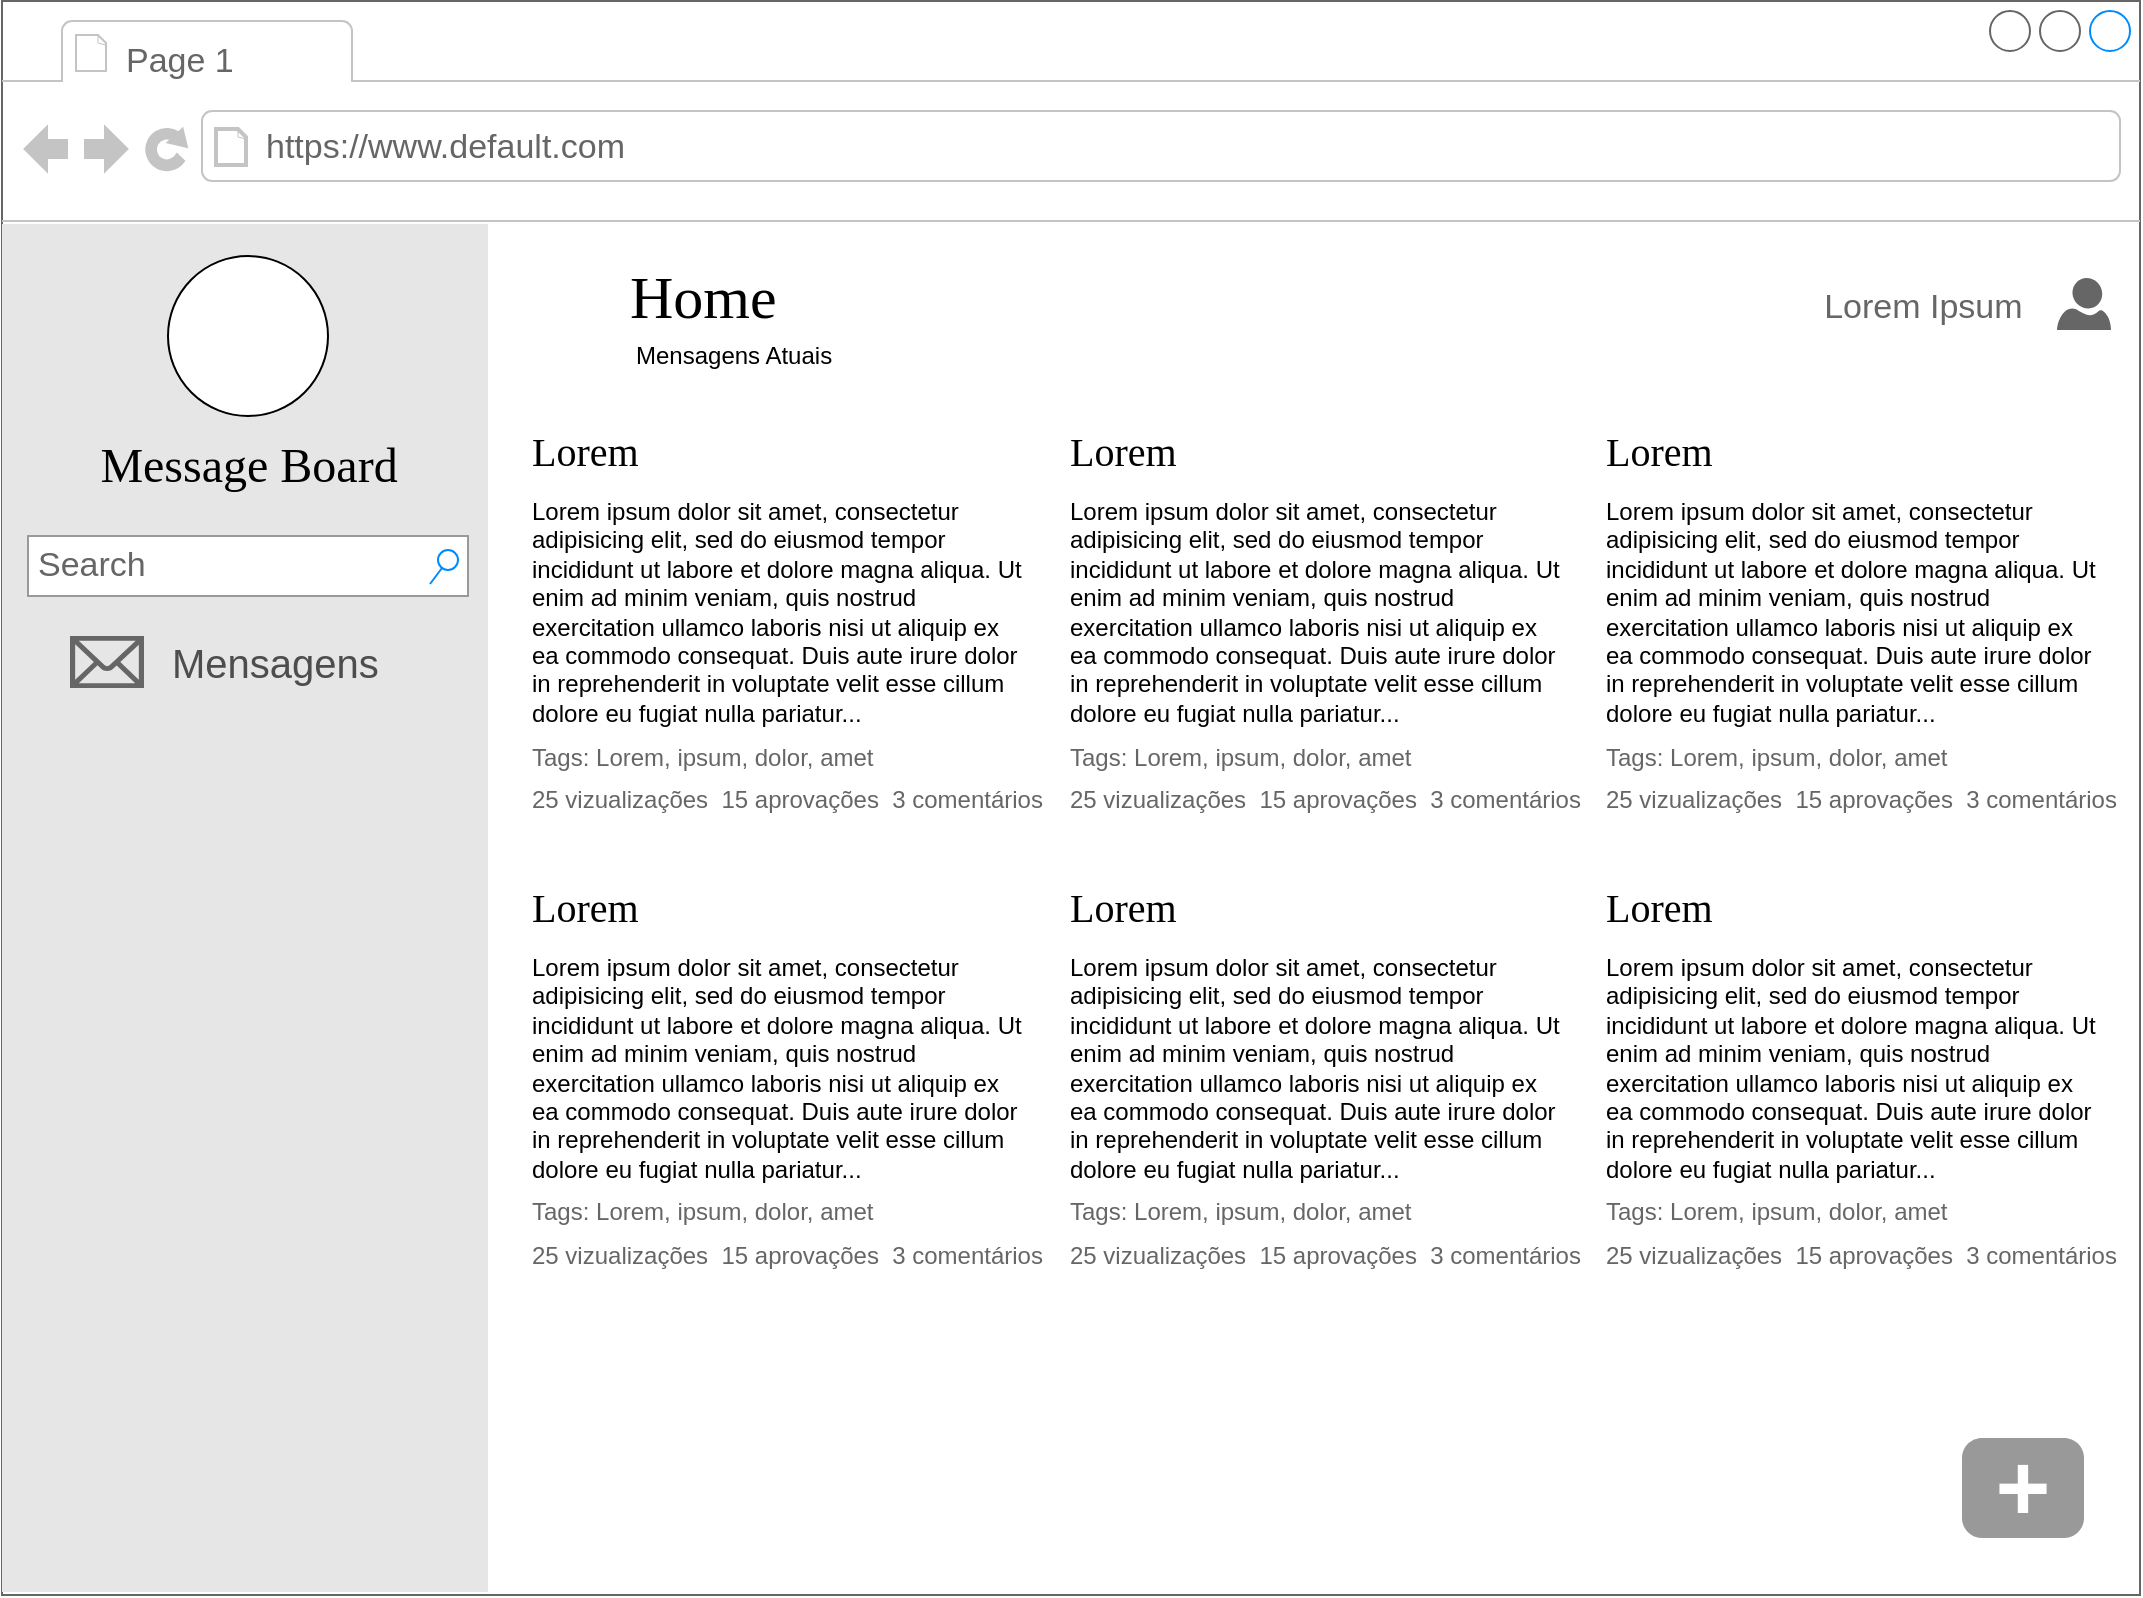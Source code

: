 <mxfile version="10.6.0" type="device"><diagram name="home" id="2cc2dc42-3aac-f2a9-1cec-7a8b7cbee084"><mxGraphModel dx="1400" dy="853" grid="1" gridSize="10" guides="1" tooltips="1" connect="1" arrows="1" fold="1" page="1" pageScale="1" pageWidth="1100" pageHeight="850" background="#ffffff" math="0" shadow="0"><root><mxCell id="0"/><mxCell id="1" parent="0"/><mxCell id="VuCMU0EpF3Imqm89YDxC-53" value="" style="strokeWidth=1;shadow=0;dashed=0;align=center;html=1;shape=mxgraph.mockup.containers.browserWindow;rSize=0;fillColor=#ffffff;strokeColor=#666666;mainText=,;recursiveResize=0;rounded=0;labelBackgroundColor=none;fontFamily=Verdana;fontSize=12;fontColor=#000000;" parent="1" vertex="1"><mxGeometry x="10" y="21.5" width="1069" height="797" as="geometry"/></mxCell><mxCell id="VuCMU0EpF3Imqm89YDxC-54" value="Page 1" style="strokeWidth=1;shadow=0;dashed=0;align=center;html=1;shape=mxgraph.mockup.containers.anchor;fontSize=17;fontColor=#666666;align=left;" parent="1" vertex="1"><mxGeometry x="70" y="39.976" width="110" height="23.78" as="geometry"/></mxCell><mxCell id="VuCMU0EpF3Imqm89YDxC-55" value="https://www.default.com" style="strokeWidth=1;shadow=0;dashed=0;align=center;html=1;shape=mxgraph.mockup.containers.anchor;rSize=0;fontSize=17;fontColor=#666666;align=left;" parent="1" vertex="1"><mxGeometry x="140" y="82.878" width="250" height="23.78" as="geometry"/></mxCell><mxCell id="VuCMU0EpF3Imqm89YDxC-61" value="&lt;font style=&quot;font-size: 47px&quot;&gt;+&lt;/font&gt;" style="strokeWidth=1;shadow=0;dashed=0;align=center;html=1;shape=mxgraph.mockup.buttons.button;strokeColor=none;fontColor=#ffffff;mainText=;buttonStyle=round;fontSize=17;fontStyle=1;fillColor=#999999;whiteSpace=wrap;" parent="1" vertex="1"><mxGeometry x="990" y="740" width="61" height="50" as="geometry"/></mxCell><mxCell id="VuCMU0EpF3Imqm89YDxC-73" value="" style="group" parent="1" vertex="1" connectable="0"><mxGeometry x="810" y="232.0" width="259" height="201.894" as="geometry"/></mxCell><mxCell id="xfKd2J_xQHwBC1c7Zt9Y-35" value="" style="group" parent="VuCMU0EpF3Imqm89YDxC-73" vertex="1" connectable="0"><mxGeometry width="259" height="201.894" as="geometry"/></mxCell><mxCell id="VuCMU0EpF3Imqm89YDxC-74" value="&lt;font style=&quot;font-size: 20px&quot;&gt;Lorem&lt;/font&gt;" style="text;html=1;points=[];align=left;verticalAlign=top;spacingTop=-4;fontSize=15;fontFamily=Verdana;fontColor=#000000;" parent="xfKd2J_xQHwBC1c7Zt9Y-35" vertex="1"><mxGeometry width="146.767" height="31.099" as="geometry"/></mxCell><mxCell id="VuCMU0EpF3Imqm89YDxC-75" value="Lorem ipsum dolor sit amet, consectetur adipisicing elit, sed do eiusmod tempor incididunt ut labore et dolore magna aliqua. Ut enim ad minim veniam, quis nostrud exercitation ullamco laboris nisi ut aliquip ex ea commodo consequat. Duis aute irure dolor in reprehenderit in voluptate velit esse cillum dolore eu fugiat nulla pariatur..." style="text;spacingTop=-5;fillColor=#ffffff;whiteSpace=wrap;html=1;align=left;fontSize=12;fontFamily=Helvetica;fillColor=none;strokeColor=none;rounded=0;shadow=1;labelBackgroundColor=none;" parent="xfKd2J_xQHwBC1c7Zt9Y-35" vertex="1"><mxGeometry y="36" width="250.335" height="114" as="geometry"/></mxCell><mxCell id="VuCMU0EpF3Imqm89YDxC-76" value="&lt;font color=&quot;#666666&quot;&gt;Tags: Lorem, ipsum, dolor, amet&lt;/font&gt;" style="text;spacingTop=-5;fillColor=#ffffff;whiteSpace=wrap;html=1;align=left;fontSize=12;fontFamily=Helvetica;fillColor=none;strokeColor=none;rounded=0;shadow=1;labelBackgroundColor=none;" parent="xfKd2J_xQHwBC1c7Zt9Y-35" vertex="1"><mxGeometry y="158.998" width="259" height="21.448" as="geometry"/></mxCell><mxCell id="VuCMU0EpF3Imqm89YDxC-77" value="&lt;font color=&quot;#666666&quot;&gt;25 vizualizações&amp;nbsp;&amp;nbsp;&lt;span&gt;15 a&lt;/span&gt;provações&amp;nbsp; 3 comentários&lt;/font&gt;" style="text;spacingTop=-5;fillColor=#ffffff;whiteSpace=wrap;html=1;align=left;fontSize=12;fontFamily=Helvetica;fillColor=none;strokeColor=none;rounded=0;shadow=1;labelBackgroundColor=none;" parent="xfKd2J_xQHwBC1c7Zt9Y-35" vertex="1"><mxGeometry y="180.446" width="259" height="21.448" as="geometry"/></mxCell><mxCell id="xfKd2J_xQHwBC1c7Zt9Y-36" value="" style="group" parent="1" vertex="1" connectable="0"><mxGeometry x="541.5" y="232" width="259" height="201.894" as="geometry"/></mxCell><mxCell id="xfKd2J_xQHwBC1c7Zt9Y-37" value="" style="group" parent="xfKd2J_xQHwBC1c7Zt9Y-36" vertex="1" connectable="0"><mxGeometry width="259" height="201.894" as="geometry"/></mxCell><mxCell id="xfKd2J_xQHwBC1c7Zt9Y-38" value="&lt;font style=&quot;font-size: 20px&quot;&gt;Lorem&lt;/font&gt;" style="text;html=1;points=[];align=left;verticalAlign=top;spacingTop=-4;fontSize=15;fontFamily=Verdana;fontColor=#000000;" parent="xfKd2J_xQHwBC1c7Zt9Y-37" vertex="1"><mxGeometry width="146.767" height="31.099" as="geometry"/></mxCell><mxCell id="xfKd2J_xQHwBC1c7Zt9Y-39" value="Lorem ipsum dolor sit amet, consectetur adipisicing elit, sed do eiusmod tempor incididunt ut labore et dolore magna aliqua. Ut enim ad minim veniam, quis nostrud exercitation ullamco laboris nisi ut aliquip ex ea commodo consequat. Duis aute irure dolor in reprehenderit in voluptate velit esse cillum dolore eu fugiat nulla pariatur..." style="text;spacingTop=-5;fillColor=#ffffff;whiteSpace=wrap;html=1;align=left;fontSize=12;fontFamily=Helvetica;fillColor=none;strokeColor=none;rounded=0;shadow=1;labelBackgroundColor=none;" parent="xfKd2J_xQHwBC1c7Zt9Y-37" vertex="1"><mxGeometry y="36" width="250.335" height="114" as="geometry"/></mxCell><mxCell id="xfKd2J_xQHwBC1c7Zt9Y-40" value="&lt;font color=&quot;#666666&quot;&gt;Tags: Lorem, ipsum, dolor, amet&lt;/font&gt;" style="text;spacingTop=-5;fillColor=#ffffff;whiteSpace=wrap;html=1;align=left;fontSize=12;fontFamily=Helvetica;fillColor=none;strokeColor=none;rounded=0;shadow=1;labelBackgroundColor=none;" parent="xfKd2J_xQHwBC1c7Zt9Y-37" vertex="1"><mxGeometry y="158.998" width="259" height="21.448" as="geometry"/></mxCell><mxCell id="xfKd2J_xQHwBC1c7Zt9Y-41" value="&lt;font color=&quot;#666666&quot;&gt;25 vizualizações&amp;nbsp;&amp;nbsp;&lt;span&gt;15 a&lt;/span&gt;provações&amp;nbsp; 3 comentários&lt;/font&gt;" style="text;spacingTop=-5;fillColor=#ffffff;whiteSpace=wrap;html=1;align=left;fontSize=12;fontFamily=Helvetica;fillColor=none;strokeColor=none;rounded=0;shadow=1;labelBackgroundColor=none;" parent="xfKd2J_xQHwBC1c7Zt9Y-37" vertex="1"><mxGeometry y="180.446" width="259" height="21.448" as="geometry"/></mxCell><mxCell id="xfKd2J_xQHwBC1c7Zt9Y-42" value="" style="group" parent="1" vertex="1" connectable="0"><mxGeometry x="273" y="232.0" width="259" height="201.894" as="geometry"/></mxCell><mxCell id="xfKd2J_xQHwBC1c7Zt9Y-43" value="" style="group" parent="xfKd2J_xQHwBC1c7Zt9Y-42" vertex="1" connectable="0"><mxGeometry width="259" height="201.894" as="geometry"/></mxCell><mxCell id="xfKd2J_xQHwBC1c7Zt9Y-44" value="&lt;font style=&quot;font-size: 20px&quot;&gt;Lorem&lt;/font&gt;" style="text;html=1;points=[];align=left;verticalAlign=top;spacingTop=-4;fontSize=15;fontFamily=Verdana;fontColor=#000000;" parent="xfKd2J_xQHwBC1c7Zt9Y-43" vertex="1"><mxGeometry width="146.767" height="31.099" as="geometry"/></mxCell><mxCell id="xfKd2J_xQHwBC1c7Zt9Y-45" value="Lorem ipsum dolor sit amet, consectetur adipisicing elit, sed do eiusmod tempor incididunt ut labore et dolore magna aliqua. Ut enim ad minim veniam, quis nostrud exercitation ullamco laboris nisi ut aliquip ex ea commodo consequat. Duis aute irure dolor in reprehenderit in voluptate velit esse cillum dolore eu fugiat nulla pariatur..." style="text;spacingTop=-5;fillColor=#ffffff;whiteSpace=wrap;html=1;align=left;fontSize=12;fontFamily=Helvetica;fillColor=none;strokeColor=none;rounded=0;shadow=1;labelBackgroundColor=none;" parent="xfKd2J_xQHwBC1c7Zt9Y-43" vertex="1"><mxGeometry y="36" width="250.335" height="114" as="geometry"/></mxCell><mxCell id="xfKd2J_xQHwBC1c7Zt9Y-46" value="&lt;font color=&quot;#666666&quot;&gt;Tags: Lorem, ipsum, dolor, amet&lt;/font&gt;" style="text;spacingTop=-5;fillColor=#ffffff;whiteSpace=wrap;html=1;align=left;fontSize=12;fontFamily=Helvetica;fillColor=none;strokeColor=none;rounded=0;shadow=1;labelBackgroundColor=none;" parent="xfKd2J_xQHwBC1c7Zt9Y-43" vertex="1"><mxGeometry y="158.998" width="259" height="21.448" as="geometry"/></mxCell><mxCell id="xfKd2J_xQHwBC1c7Zt9Y-47" value="&lt;font color=&quot;#666666&quot;&gt;25 vizualizações&amp;nbsp;&amp;nbsp;&lt;span&gt;15 a&lt;/span&gt;provações&amp;nbsp; 3 comentários&lt;/font&gt;" style="text;spacingTop=-5;fillColor=#ffffff;whiteSpace=wrap;html=1;align=left;fontSize=12;fontFamily=Helvetica;fillColor=none;strokeColor=none;rounded=0;shadow=1;labelBackgroundColor=none;" parent="xfKd2J_xQHwBC1c7Zt9Y-43" vertex="1"><mxGeometry y="180.446" width="259" height="21.448" as="geometry"/></mxCell><mxCell id="xfKd2J_xQHwBC1c7Zt9Y-48" value="" style="group" parent="1" vertex="1" connectable="0"><mxGeometry x="810" y="459.5" width="259" height="201.894" as="geometry"/></mxCell><mxCell id="xfKd2J_xQHwBC1c7Zt9Y-49" value="" style="group" parent="xfKd2J_xQHwBC1c7Zt9Y-48" vertex="1" connectable="0"><mxGeometry width="259" height="201.894" as="geometry"/></mxCell><mxCell id="xfKd2J_xQHwBC1c7Zt9Y-50" value="&lt;font style=&quot;font-size: 20px&quot;&gt;Lorem&lt;/font&gt;" style="text;html=1;points=[];align=left;verticalAlign=top;spacingTop=-4;fontSize=15;fontFamily=Verdana;fontColor=#000000;" parent="xfKd2J_xQHwBC1c7Zt9Y-49" vertex="1"><mxGeometry width="146.767" height="31.099" as="geometry"/></mxCell><mxCell id="xfKd2J_xQHwBC1c7Zt9Y-51" value="Lorem ipsum dolor sit amet, consectetur adipisicing elit, sed do eiusmod tempor incididunt ut labore et dolore magna aliqua. Ut enim ad minim veniam, quis nostrud exercitation ullamco laboris nisi ut aliquip ex ea commodo consequat. Duis aute irure dolor in reprehenderit in voluptate velit esse cillum dolore eu fugiat nulla pariatur..." style="text;spacingTop=-5;fillColor=#ffffff;whiteSpace=wrap;html=1;align=left;fontSize=12;fontFamily=Helvetica;fillColor=none;strokeColor=none;rounded=0;shadow=1;labelBackgroundColor=none;" parent="xfKd2J_xQHwBC1c7Zt9Y-49" vertex="1"><mxGeometry y="36" width="250.335" height="114" as="geometry"/></mxCell><mxCell id="xfKd2J_xQHwBC1c7Zt9Y-52" value="&lt;font color=&quot;#666666&quot;&gt;Tags: Lorem, ipsum, dolor, amet&lt;/font&gt;" style="text;spacingTop=-5;fillColor=#ffffff;whiteSpace=wrap;html=1;align=left;fontSize=12;fontFamily=Helvetica;fillColor=none;strokeColor=none;rounded=0;shadow=1;labelBackgroundColor=none;" parent="xfKd2J_xQHwBC1c7Zt9Y-49" vertex="1"><mxGeometry y="158.998" width="259" height="21.448" as="geometry"/></mxCell><mxCell id="xfKd2J_xQHwBC1c7Zt9Y-53" value="&lt;font color=&quot;#666666&quot;&gt;25 vizualizações&amp;nbsp;&amp;nbsp;&lt;span&gt;15 a&lt;/span&gt;provações&amp;nbsp; 3 comentários&lt;/font&gt;" style="text;spacingTop=-5;fillColor=#ffffff;whiteSpace=wrap;html=1;align=left;fontSize=12;fontFamily=Helvetica;fillColor=none;strokeColor=none;rounded=0;shadow=1;labelBackgroundColor=none;" parent="xfKd2J_xQHwBC1c7Zt9Y-49" vertex="1"><mxGeometry y="180.446" width="259" height="21.448" as="geometry"/></mxCell><mxCell id="xfKd2J_xQHwBC1c7Zt9Y-54" value="" style="group" parent="1" vertex="1" connectable="0"><mxGeometry x="541.5" y="459.5" width="259" height="201.894" as="geometry"/></mxCell><mxCell id="xfKd2J_xQHwBC1c7Zt9Y-55" value="" style="group" parent="xfKd2J_xQHwBC1c7Zt9Y-54" vertex="1" connectable="0"><mxGeometry width="259" height="201.894" as="geometry"/></mxCell><mxCell id="xfKd2J_xQHwBC1c7Zt9Y-56" value="&lt;font style=&quot;font-size: 20px&quot;&gt;Lorem&lt;/font&gt;" style="text;html=1;points=[];align=left;verticalAlign=top;spacingTop=-4;fontSize=15;fontFamily=Verdana;fontColor=#000000;" parent="xfKd2J_xQHwBC1c7Zt9Y-55" vertex="1"><mxGeometry width="146.767" height="31.099" as="geometry"/></mxCell><mxCell id="xfKd2J_xQHwBC1c7Zt9Y-57" value="Lorem ipsum dolor sit amet, consectetur adipisicing elit, sed do eiusmod tempor incididunt ut labore et dolore magna aliqua. Ut enim ad minim veniam, quis nostrud exercitation ullamco laboris nisi ut aliquip ex ea commodo consequat. Duis aute irure dolor in reprehenderit in voluptate velit esse cillum dolore eu fugiat nulla pariatur..." style="text;spacingTop=-5;fillColor=#ffffff;whiteSpace=wrap;html=1;align=left;fontSize=12;fontFamily=Helvetica;fillColor=none;strokeColor=none;rounded=0;shadow=1;labelBackgroundColor=none;" parent="xfKd2J_xQHwBC1c7Zt9Y-55" vertex="1"><mxGeometry y="36" width="250.335" height="114" as="geometry"/></mxCell><mxCell id="xfKd2J_xQHwBC1c7Zt9Y-58" value="&lt;font color=&quot;#666666&quot;&gt;Tags: Lorem, ipsum, dolor, amet&lt;/font&gt;" style="text;spacingTop=-5;fillColor=#ffffff;whiteSpace=wrap;html=1;align=left;fontSize=12;fontFamily=Helvetica;fillColor=none;strokeColor=none;rounded=0;shadow=1;labelBackgroundColor=none;" parent="xfKd2J_xQHwBC1c7Zt9Y-55" vertex="1"><mxGeometry y="158.998" width="259" height="21.448" as="geometry"/></mxCell><mxCell id="xfKd2J_xQHwBC1c7Zt9Y-59" value="&lt;font color=&quot;#666666&quot;&gt;25 vizualizações&amp;nbsp;&amp;nbsp;&lt;span&gt;15 a&lt;/span&gt;provações&amp;nbsp; 3 comentários&lt;/font&gt;" style="text;spacingTop=-5;fillColor=#ffffff;whiteSpace=wrap;html=1;align=left;fontSize=12;fontFamily=Helvetica;fillColor=none;strokeColor=none;rounded=0;shadow=1;labelBackgroundColor=none;" parent="xfKd2J_xQHwBC1c7Zt9Y-55" vertex="1"><mxGeometry y="180.446" width="259" height="21.448" as="geometry"/></mxCell><mxCell id="xfKd2J_xQHwBC1c7Zt9Y-60" value="" style="group" parent="1" vertex="1" connectable="0"><mxGeometry x="273" y="459.5" width="259" height="201.894" as="geometry"/></mxCell><mxCell id="xfKd2J_xQHwBC1c7Zt9Y-61" value="" style="group" parent="xfKd2J_xQHwBC1c7Zt9Y-60" vertex="1" connectable="0"><mxGeometry width="259" height="201.894" as="geometry"/></mxCell><mxCell id="xfKd2J_xQHwBC1c7Zt9Y-62" value="&lt;font style=&quot;font-size: 20px&quot;&gt;Lorem&lt;/font&gt;" style="text;html=1;points=[];align=left;verticalAlign=top;spacingTop=-4;fontSize=15;fontFamily=Verdana;fontColor=#000000;" parent="xfKd2J_xQHwBC1c7Zt9Y-61" vertex="1"><mxGeometry width="146.767" height="31.099" as="geometry"/></mxCell><mxCell id="xfKd2J_xQHwBC1c7Zt9Y-63" value="Lorem ipsum dolor sit amet, consectetur adipisicing elit, sed do eiusmod tempor incididunt ut labore et dolore magna aliqua. Ut enim ad minim veniam, quis nostrud exercitation ullamco laboris nisi ut aliquip ex ea commodo consequat. Duis aute irure dolor in reprehenderit in voluptate velit esse cillum dolore eu fugiat nulla pariatur..." style="text;spacingTop=-5;fillColor=#ffffff;whiteSpace=wrap;html=1;align=left;fontSize=12;fontFamily=Helvetica;fillColor=none;strokeColor=none;rounded=0;shadow=1;labelBackgroundColor=none;" parent="xfKd2J_xQHwBC1c7Zt9Y-61" vertex="1"><mxGeometry y="36" width="250.335" height="114" as="geometry"/></mxCell><mxCell id="xfKd2J_xQHwBC1c7Zt9Y-64" value="&lt;font color=&quot;#666666&quot;&gt;Tags: Lorem, ipsum, dolor, amet&lt;/font&gt;" style="text;spacingTop=-5;fillColor=#ffffff;whiteSpace=wrap;html=1;align=left;fontSize=12;fontFamily=Helvetica;fillColor=none;strokeColor=none;rounded=0;shadow=1;labelBackgroundColor=none;" parent="xfKd2J_xQHwBC1c7Zt9Y-61" vertex="1"><mxGeometry y="158.998" width="259" height="21.448" as="geometry"/></mxCell><mxCell id="xfKd2J_xQHwBC1c7Zt9Y-65" value="&lt;font color=&quot;#666666&quot;&gt;25 vizualizações&amp;nbsp;&amp;nbsp;&lt;span&gt;15 a&lt;/span&gt;provações&amp;nbsp; 3 comentários&lt;/font&gt;" style="text;spacingTop=-5;fillColor=#ffffff;whiteSpace=wrap;html=1;align=left;fontSize=12;fontFamily=Helvetica;fillColor=none;strokeColor=none;rounded=0;shadow=1;labelBackgroundColor=none;" parent="xfKd2J_xQHwBC1c7Zt9Y-61" vertex="1"><mxGeometry y="180.446" width="259" height="21.448" as="geometry"/></mxCell><mxCell id="awgffMap1ySlyf2sfpul-1" value="Home&lt;br&gt;&lt;br&gt;" style="text;html=1;points=[];align=left;verticalAlign=top;spacingTop=-4;fontSize=30;fontFamily=Verdana;fontColor=#000000;" parent="1" vertex="1"><mxGeometry x="322" y="149" width="237" height="46" as="geometry"/></mxCell><mxCell id="awgffMap1ySlyf2sfpul-2" value="Mensagens Atuais" style="text;html=1;strokeColor=none;fillColor=none;align=left;verticalAlign=middle;whiteSpace=wrap;rounded=0;" parent="1" vertex="1"><mxGeometry x="325" y="189" width="107" height="20" as="geometry"/></mxCell><mxCell id="O345Gl6ehq5-ZJGlEVqX-2" value="&lt;span style=&quot;font-size: 17px;&quot;&gt;Lorem Ipsum&amp;nbsp;&lt;/span&gt;" style="text;html=1;strokeColor=none;fillColor=none;align=right;verticalAlign=middle;whiteSpace=wrap;rounded=0;fontColor=#666666;fontSize=17;" parent="1" vertex="1"><mxGeometry x="887" y="166" width="140" height="18" as="geometry"/></mxCell><mxCell id="O345Gl6ehq5-ZJGlEVqX-3" value="" style="shadow=0;dashed=0;html=1;strokeColor=none;labelPosition=center;verticalLabelPosition=bottom;verticalAlign=top;align=center;shape=mxgraph.azure.user;fillColor=#666666;" parent="1" vertex="1"><mxGeometry x="1037.5" y="160" width="27" height="26" as="geometry"/></mxCell><mxCell id="TFXZU43-jp1N71pZ1rTI-1" value="" style="group" vertex="1" connectable="0" parent="1"><mxGeometry x="10" y="133" width="301.5" height="684" as="geometry"/></mxCell><mxCell id="TFXZU43-jp1N71pZ1rTI-2" value="" style="group" vertex="1" connectable="0" parent="TFXZU43-jp1N71pZ1rTI-1"><mxGeometry width="243.5" height="684" as="geometry"/></mxCell><mxCell id="TFXZU43-jp1N71pZ1rTI-3" value="" style="rounded=0;whiteSpace=wrap;html=1;fontSize=20;fontColor=#4D4D4D;strokeColor=none;fillColor=#E6E6E6;" vertex="1" parent="TFXZU43-jp1N71pZ1rTI-2"><mxGeometry width="243" height="684" as="geometry"/></mxCell><mxCell id="TFXZU43-jp1N71pZ1rTI-4" value="Search" style="strokeWidth=1;shadow=0;dashed=0;align=center;html=1;shape=mxgraph.mockup.forms.searchBox;strokeColor=#999999;mainText=;fillColor=#ffffff;strokeColor2=#008cff;fontColor=#666666;fontSize=17;align=left;spacingLeft=3;" vertex="1" parent="TFXZU43-jp1N71pZ1rTI-2"><mxGeometry x="13" y="156" width="220" height="30" as="geometry"/></mxCell><mxCell id="TFXZU43-jp1N71pZ1rTI-5" value="Mensagens" style="text;html=1;resizable=0;points=[];autosize=1;align=left;verticalAlign=top;spacingTop=-4;fontSize=20;fontColor=#4D4D4D;" vertex="1" parent="TFXZU43-jp1N71pZ1rTI-2"><mxGeometry x="83" y="205" width="120" height="30" as="geometry"/></mxCell><UserObject label="Message Board" id="TFXZU43-jp1N71pZ1rTI-6"><mxCell style="text;html=1;points=[];align=center;verticalAlign=top;spacingTop=-4;fontSize=24;fontFamily=Verdana;fontColor=#000000;" vertex="1" parent="TFXZU43-jp1N71pZ1rTI-2"><mxGeometry x="2.5" y="104" width="241" height="46" as="geometry"/></mxCell></UserObject><mxCell id="TFXZU43-jp1N71pZ1rTI-7" value="" style="ellipse;whiteSpace=wrap;html=1;aspect=fixed;" vertex="1" parent="TFXZU43-jp1N71pZ1rTI-2"><mxGeometry x="83" y="16" width="80" height="80" as="geometry"/></mxCell><mxCell id="TFXZU43-jp1N71pZ1rTI-8" value="" style="shape=mxgraph.signs.tech.mail;html=1;fillColor=#666666;strokeColor=none;verticalLabelPosition=bottom;verticalAlign=top;align=center;" vertex="1" parent="TFXZU43-jp1N71pZ1rTI-2"><mxGeometry x="34" y="206" width="37" height="26" as="geometry"/></mxCell><mxCell id="TFXZU43-jp1N71pZ1rTI-9" value="" style="shape=image;html=1;verticalAlign=top;verticalLabelPosition=bottom;labelBackgroundColor=none;imageAspect=0;aspect=fixed;image=https://cdn4.iconfinder.com/data/icons/geosm-e-commerce/48/menu-128.png;fillColor=#999999;align=right;fontColor=#999999;" vertex="1" parent="TFXZU43-jp1N71pZ1rTI-1"><mxGeometry x="259.5" y="16" width="42" height="42" as="geometry"/></mxCell></root></mxGraphModel></diagram><diagram id="ahvsmykb54gU-3miW95o" name="post"><mxGraphModel dx="1680" dy="1024" grid="1" gridSize="10" guides="1" tooltips="1" connect="1" arrows="1" fold="1" page="1" pageScale="1" pageWidth="1100" pageHeight="850" math="0" shadow="0"><root><mxCell id="w05jZWZvb_1agI0fHX99-0"/><mxCell id="w05jZWZvb_1agI0fHX99-1" parent="w05jZWZvb_1agI0fHX99-0"/><mxCell id="-Ck9baliGLj4Xzgpm8xP-2" value="" style="strokeWidth=1;shadow=0;dashed=0;align=center;html=1;shape=mxgraph.mockup.containers.browserWindow;rSize=0;fillColor=#ffffff;strokeColor=#666666;mainText=,;recursiveResize=0;rounded=0;labelBackgroundColor=none;fontFamily=Verdana;fontSize=12;fontColor=#000000;" parent="w05jZWZvb_1agI0fHX99-1" vertex="1"><mxGeometry x="14" y="9" width="1050" height="801" as="geometry"/></mxCell><mxCell id="-Ck9baliGLj4Xzgpm8xP-3" value="Page 1" style="strokeWidth=1;shadow=0;dashed=0;align=center;html=1;shape=mxgraph.mockup.containers.anchor;fontSize=17;fontColor=#666666;align=left;" parent="w05jZWZvb_1agI0fHX99-1" vertex="1"><mxGeometry x="129" y="21" width="110" height="26" as="geometry"/></mxCell><mxCell id="-Ck9baliGLj4Xzgpm8xP-4" value="https://www.default.com" style="strokeWidth=1;shadow=0;dashed=0;align=center;html=1;shape=mxgraph.mockup.containers.anchor;rSize=0;fontSize=17;fontColor=#666666;align=left;" parent="w05jZWZvb_1agI0fHX99-1" vertex="1"><mxGeometry x="149" y="69" width="250" height="26" as="geometry"/></mxCell><mxCell id="-Ck9baliGLj4Xzgpm8xP-8" value="&amp;nbsp; &amp;nbsp; &amp;nbsp; &amp;nbsp; &amp;nbsp; &amp;nbsp;Lorem ipsum dolor sit amet, consectetur adipisicing elit, sed do eiusmod tempor incididunt ut labore et dolore magna aliqua. Ut enim ad minim veniam, quis nostrud exercitation ullamco laboris nisi ut aliquip ex ea commodo consequat. Duis aute irure dolor in reprehenderit in voluptate velit esse cillum dolore eu fugiat nulla pariatur lorem ipsum dolor sit amet, consectetur adipisicing elit, sed do eiusmod tempor incididunt ut labore et dolore magna aliqua. Ut enim ad minim veniam, quis nostrud exercitation ullamco laboris nisi ut aliquip ex ea commodo consequat. Duis aute irure dolor in reprehenderit in voluptate velit esse cillum dolore eu fugiat nulla pariatur.&lt;br&gt;&amp;nbsp; &amp;nbsp; &amp;nbsp; &amp;nbsp; &amp;nbsp; &amp;nbsp;Lorem ipsum dolor sit amet, consectetur adipisicing elit, sed do eiusmod tempor incididunt ut labore et dolore magna aliqua. Ut enim ad minim veniam, quis nostrud exercitation ullamco laboris nisi ut aliquip ex ea commodo consequat. Duis aute irure dolor in reprehenderit in voluptate velit esse cillum dolore eu fugiat nulla pariatur lorem ipsum dolor sit amet, consectetur adipisicing elit, sed do eiusmod tempor incididunt ut labore et dolore magna aliqua. Ut enim ad minim veniam, quis nostrud exercitation ullamco laboris nisi ut aliquip ex ea commodo consequat. Duis aute irure dolor in reprehenderit in voluptate velit esse cillum dolore eu fugiat nulla pariatur.&lt;br&gt;&amp;nbsp; &amp;nbsp; &amp;nbsp; &amp;nbsp; &amp;nbsp; &amp;nbsp;Lorem ipsum dolor sit amet, consectetur adipisicing elit, sed do eiusmod tempor incididunt ut labore et dolore magna aliqua. Ut enim ad minim veniam, quis nostrud exercitation ullamco laboris nisi ut aliquip ex ea commodo consequat. Duis aute irure dolor in reprehenderit in voluptate velit esse cillum dolore eu fugiat nulla pariatur lorem ipsum dolor sit amet, consectetur adipisicing elit, sed do eiusmod tempor incididunt ut labore et dolore magna aliqua. Ut enim ad minim veniam, quis nostrud exercitation ullamco laboris nisi ut aliquip ex ea commodo consequat. Duis aute irure dolor in reprehenderit in voluptate velit esse cillum dolore eu fugiat nulla pariatur.&lt;br&gt;" style="text;spacingTop=-5;fillColor=#ffffff;whiteSpace=wrap;html=1;align=left;fontSize=12;fontFamily=Helvetica;fillColor=none;strokeColor=none;rounded=0;shadow=1;labelBackgroundColor=none;" parent="w05jZWZvb_1agI0fHX99-1" vertex="1"><mxGeometry x="104" y="279" width="946" height="190" as="geometry"/></mxCell><mxCell id="-Ck9baliGLj4Xzgpm8xP-7" value="Lorem" style="text;html=1;points=[];align=left;verticalAlign=top;spacingTop=-4;fontSize=22;fontFamily=Verdana;fontColor=#000000;" parent="w05jZWZvb_1agI0fHX99-1" vertex="1"><mxGeometry x="104" y="202.5" width="170" height="29" as="geometry"/></mxCell><mxCell id="-Ck9baliGLj4Xzgpm8xP-9" value="&lt;font color=&quot;#666666&quot;&gt;Tags: Lorem, ipsum, dolor, amet&lt;/font&gt;" style="text;spacingTop=-5;fillColor=#ffffff;whiteSpace=wrap;html=1;align=left;fontSize=12;fontFamily=Helvetica;fillColor=none;strokeColor=none;rounded=0;shadow=1;labelBackgroundColor=none;" parent="w05jZWZvb_1agI0fHX99-1" vertex="1"><mxGeometry x="104" y="235.5" width="300" height="20" as="geometry"/></mxCell><mxCell id="-Ck9baliGLj4Xzgpm8xP-10" value="&lt;font color=&quot;#666666&quot;&gt;25 vizualizações&amp;nbsp;&amp;nbsp;&lt;span&gt;15 a&lt;/span&gt;provações&amp;nbsp; 3 comentários&lt;/font&gt;" style="text;spacingTop=-5;fillColor=#ffffff;whiteSpace=wrap;html=1;align=left;fontSize=12;fontFamily=Helvetica;fillColor=none;strokeColor=none;rounded=0;shadow=1;labelBackgroundColor=none;" parent="w05jZWZvb_1agI0fHX99-1" vertex="1"><mxGeometry x="104" y="255.5" width="300" height="20" as="geometry"/></mxCell><mxCell id="9gyDjFbGSeUo3mWgCvY3-0" value="Lorem ipsum dolor sit amet, consectetur adipisicing elit, sed do eiusmod tempor incididunt ut labore et dolore magna aliqua. Ut enim ad minim veniam, quis nostrud exercitation ullamco laboris nisi ut aliquip lorem ipsum dolor sit amet, consectetur adipisicing elit, sed do eiusmod tempor incididunt ut labore et dolore magna aliqua. Ut enim ad minim veniam, quis nostrud exercitation ullamco laboris nisi ut aliquip&lt;br&gt;" style="text;spacingTop=-5;fillColor=#ffffff;whiteSpace=wrap;html=1;align=left;fontSize=12;fontFamily=Helvetica;fillColor=none;strokeColor=none;rounded=0;shadow=1;labelBackgroundColor=none;" parent="w05jZWZvb_1agI0fHX99-1" vertex="1"><mxGeometry x="200" y="485" width="840" height="50" as="geometry"/></mxCell><mxCell id="9gyDjFbGSeUo3mWgCvY3-1" value="" style="shadow=0;dashed=0;html=1;strokeColor=none;labelPosition=center;verticalLabelPosition=bottom;verticalAlign=top;align=center;shape=mxgraph.azure.user;fillColor=#666666;" parent="w05jZWZvb_1agI0fHX99-1" vertex="1"><mxGeometry x="122" y="485" width="36" height="38" as="geometry"/></mxCell><mxCell id="9gyDjFbGSeUo3mWgCvY3-2" value="&lt;span&gt;Lorem Ipsum&amp;nbsp;&lt;/span&gt;" style="text;html=1;strokeColor=none;fillColor=none;align=center;verticalAlign=middle;whiteSpace=wrap;rounded=0;fontColor=#666666;" parent="w05jZWZvb_1agI0fHX99-1" vertex="1"><mxGeometry x="95" y="535" width="90" height="20" as="geometry"/></mxCell><mxCell id="9gyDjFbGSeUo3mWgCvY3-3" value="Lorem ipsum dolor sit amet, consectetur adipisicing elit, sed do eiusmod tempor incididunt ut labore et dolore magna aliqua. Ut enim ad minim veniam, quis nostrud exercitation ullamco laboris nisi ut aliquip lorem ipsum dolor sit amet, consectetur adipisicing elit, sed do eiusmod tempor incididunt ut labore et dolore magna aliqua. Ut enim ad minim veniam, quis nostrud exercitation ullamco laboris nisi ut aliquip&lt;br&gt;" style="text;spacingTop=-5;fillColor=#ffffff;whiteSpace=wrap;html=1;align=left;fontSize=12;fontFamily=Helvetica;fillColor=none;strokeColor=none;rounded=0;shadow=1;labelBackgroundColor=none;" parent="w05jZWZvb_1agI0fHX99-1" vertex="1"><mxGeometry x="203" y="580" width="837" height="50" as="geometry"/></mxCell><mxCell id="9gyDjFbGSeUo3mWgCvY3-4" value="" style="shadow=0;dashed=0;html=1;strokeColor=none;labelPosition=center;verticalLabelPosition=bottom;verticalAlign=top;align=center;shape=mxgraph.azure.user;fillColor=#666666;" parent="w05jZWZvb_1agI0fHX99-1" vertex="1"><mxGeometry x="125" y="580" width="36" height="38" as="geometry"/></mxCell><mxCell id="9gyDjFbGSeUo3mWgCvY3-5" value="&lt;span&gt;Lorem Ipsum&amp;nbsp;&lt;/span&gt;" style="text;html=1;strokeColor=none;fillColor=none;align=center;verticalAlign=middle;whiteSpace=wrap;rounded=0;fontColor=#666666;" parent="w05jZWZvb_1agI0fHX99-1" vertex="1"><mxGeometry x="98" y="630" width="90" height="20" as="geometry"/></mxCell><mxCell id="9gyDjFbGSeUo3mWgCvY3-6" value="Lorem ipsum dolor sit amet, consectetur adipisicing elit, sed do eiusmod tempor incididunt ut labore et dolore magna aliqua. Ut enim ad minim veniam, quis nostrud exercitation ullamco laboris nisi ut aliquip lorem ipsum dolor sit amet, consectetur adipisicing elit, sed do eiusmod tempor incididunt ut labore et dolore magna aliqua. Ut enim ad minim veniam, quis nostrud exercitation ullamco laboris nisi ut aliquip&lt;br&gt;" style="text;spacingTop=-5;fillColor=#ffffff;whiteSpace=wrap;html=1;align=left;fontSize=12;fontFamily=Helvetica;fillColor=none;strokeColor=none;rounded=0;shadow=1;labelBackgroundColor=none;" parent="w05jZWZvb_1agI0fHX99-1" vertex="1"><mxGeometry x="105" y="670" width="815" height="50" as="geometry"/></mxCell><mxCell id="9gyDjFbGSeUo3mWgCvY3-7" value="" style="shadow=0;dashed=0;html=1;strokeColor=none;labelPosition=center;verticalLabelPosition=bottom;verticalAlign=top;align=center;shape=mxgraph.azure.user;fillColor=#666666;" parent="w05jZWZvb_1agI0fHX99-1" vertex="1"><mxGeometry x="947" y="663" width="36" height="38" as="geometry"/></mxCell><mxCell id="9gyDjFbGSeUo3mWgCvY3-8" value="&lt;span&gt;Lorem Ipsum&amp;nbsp;&lt;/span&gt;" style="text;html=1;strokeColor=none;fillColor=none;align=center;verticalAlign=middle;whiteSpace=wrap;rounded=0;fontColor=#666666;" parent="w05jZWZvb_1agI0fHX99-1" vertex="1"><mxGeometry x="920" y="713" width="90" height="20" as="geometry"/></mxCell><mxCell id="J2ITlbDa95GU9OjSLuiv-0" value="&lt;font style=&quot;font-size: 47px&quot;&gt;+&lt;/font&gt;" style="strokeWidth=1;shadow=0;dashed=0;align=center;html=1;shape=mxgraph.mockup.buttons.button;strokeColor=none;fontColor=#ffffff;mainText=;buttonStyle=round;fontSize=17;fontStyle=1;fillColor=#999999;whiteSpace=wrap;" parent="w05jZWZvb_1agI0fHX99-1" vertex="1"><mxGeometry x="980.5" y="740" width="61" height="50" as="geometry"/></mxCell><mxCell id="ck4I_pbLpWfAl9HYzZD7-0" value="Detalhe de Mensagens" style="text;html=1;points=[];align=left;verticalAlign=top;spacingTop=-4;fontSize=30;fontFamily=Verdana;fontColor=#000000;" parent="w05jZWZvb_1agI0fHX99-1" vertex="1"><mxGeometry x="162" y="139" width="364" height="46" as="geometry"/></mxCell><mxCell id="ck4I_pbLpWfAl9HYzZD7-1" value="Mensagens Atuais &amp;gt; Mensagem&lt;br&gt;" style="text;html=1;strokeColor=none;fillColor=none;align=left;verticalAlign=middle;whiteSpace=wrap;rounded=0;" parent="w05jZWZvb_1agI0fHX99-1" vertex="1"><mxGeometry x="166" y="179" width="217" height="20" as="geometry"/></mxCell><mxCell id="ooIhOpIgNNo-ry_yEiY6-0" value="" style="group" vertex="1" connectable="0" parent="w05jZWZvb_1agI0fHX99-1"><mxGeometry x="15.5" y="119" width="140.5" height="684" as="geometry"/></mxCell><mxCell id="ooIhOpIgNNo-ry_yEiY6-1" value="" style="shape=image;html=1;verticalAlign=top;verticalLabelPosition=bottom;labelBackgroundColor=none;imageAspect=0;aspect=fixed;image=https://cdn4.iconfinder.com/data/icons/geosm-e-commerce/48/menu-128.png;fillColor=#999999;align=right;fontColor=#999999;" vertex="1" parent="ooIhOpIgNNo-ry_yEiY6-0"><mxGeometry x="98.5" y="26" width="42" height="42" as="geometry"/></mxCell><mxCell id="ooIhOpIgNNo-ry_yEiY6-2" value="" style="rounded=0;whiteSpace=wrap;html=1;fontSize=20;fontColor=#4D4D4D;strokeColor=none;fillColor=#E6E6E6;" vertex="1" parent="ooIhOpIgNNo-ry_yEiY6-0"><mxGeometry width="76" height="684" as="geometry"/></mxCell><mxCell id="ooIhOpIgNNo-ry_yEiY6-3" value="" style="shape=mxgraph.signs.tech.mail;html=1;fillColor=#666666;strokeColor=none;verticalLabelPosition=bottom;verticalAlign=top;align=center;" vertex="1" parent="ooIhOpIgNNo-ry_yEiY6-0"><mxGeometry x="19" y="199" width="37" height="26" as="geometry"/></mxCell><mxCell id="ooIhOpIgNNo-ry_yEiY6-4" value="" style="ellipse;whiteSpace=wrap;html=1;aspect=fixed;" vertex="1" parent="ooIhOpIgNNo-ry_yEiY6-0"><mxGeometry x="19" y="18" width="42" height="42" as="geometry"/></mxCell><mxCell id="ooIhOpIgNNo-ry_yEiY6-5" value="" style="html=1;verticalLabelPosition=bottom;align=center;labelBackgroundColor=#ffffff;verticalAlign=top;strokeWidth=2;strokeColor=#666666;fillColor=#ffffff;shadow=0;dashed=0;shape=mxgraph.ios7.icons.looking_glass;" vertex="1" parent="ooIhOpIgNNo-ry_yEiY6-0"><mxGeometry x="18" y="135" width="37" height="37" as="geometry"/></mxCell><UserObject label="MB" id="ooIhOpIgNNo-ry_yEiY6-6"><mxCell style="text;html=1;points=[];align=center;verticalAlign=top;spacingTop=-4;fontSize=24;fontFamily=Verdana;fontColor=#000000;" vertex="1" parent="ooIhOpIgNNo-ry_yEiY6-0"><mxGeometry x="15" y="79" width="46" height="46" as="geometry"/></mxCell></UserObject><mxCell id="6yi8idQizscCeF7zw0z8-0" value="&lt;span style=&quot;font-size: 17px;&quot;&gt;Lorem Ipsum&amp;nbsp;&lt;/span&gt;" style="text;html=1;strokeColor=none;fillColor=none;align=right;verticalAlign=middle;whiteSpace=wrap;rounded=0;fontColor=#666666;fontSize=17;" vertex="1" parent="w05jZWZvb_1agI0fHX99-1"><mxGeometry x="852" y="151" width="140" height="18" as="geometry"/></mxCell><mxCell id="6yi8idQizscCeF7zw0z8-1" value="" style="shadow=0;dashed=0;html=1;strokeColor=none;labelPosition=center;verticalLabelPosition=bottom;verticalAlign=top;align=center;shape=mxgraph.azure.user;fillColor=#666666;" vertex="1" parent="w05jZWZvb_1agI0fHX99-1"><mxGeometry x="1002.5" y="145" width="27" height="26" as="geometry"/></mxCell></root></mxGraphModel></diagram><diagram id="tWdqWFSBmgJfXhEWRccf" name="profile"><mxGraphModel dx="1400" dy="853" grid="1" gridSize="10" guides="1" tooltips="1" connect="1" arrows="1" fold="1" page="1" pageScale="1" pageWidth="1100" pageHeight="850" math="0" shadow="0"><root><mxCell id="KSjEioEEy5aM5i0L0qbC-0"/><mxCell id="KSjEioEEy5aM5i0L0qbC-1" parent="KSjEioEEy5aM5i0L0qbC-0"/><mxCell id="aNxTkItZ9XZEAZVerRne-0" value="" style="strokeWidth=1;shadow=0;dashed=0;align=center;html=1;shape=mxgraph.mockup.containers.browserWindow;rSize=0;fillColor=#ffffff;strokeColor=#666666;mainText=,;recursiveResize=0;rounded=0;labelBackgroundColor=none;fontFamily=Verdana;fontSize=12;fontColor=#000000;" parent="KSjEioEEy5aM5i0L0qbC-1" vertex="1"><mxGeometry x="14" y="9" width="1066" height="801" as="geometry"/></mxCell><mxCell id="aNxTkItZ9XZEAZVerRne-1" value="Page 1" style="strokeWidth=1;shadow=0;dashed=0;align=center;html=1;shape=mxgraph.mockup.containers.anchor;fontSize=17;fontColor=#666666;align=left;" parent="KSjEioEEy5aM5i0L0qbC-1" vertex="1"><mxGeometry x="74" y="21" width="110" height="26" as="geometry"/></mxCell><mxCell id="aNxTkItZ9XZEAZVerRne-2" value="https://www.default.com" style="strokeWidth=1;shadow=0;dashed=0;align=center;html=1;shape=mxgraph.mockup.containers.anchor;rSize=0;fontSize=17;fontColor=#666666;align=left;" parent="KSjEioEEy5aM5i0L0qbC-1" vertex="1"><mxGeometry x="144" y="69" width="250" height="26" as="geometry"/></mxCell><mxCell id="aNxTkItZ9XZEAZVerRne-13" value="" style="shadow=0;dashed=0;html=1;strokeColor=none;labelPosition=center;verticalLabelPosition=bottom;verticalAlign=top;align=center;shape=mxgraph.azure.user;fillColor=#666666;" parent="KSjEioEEy5aM5i0L0qbC-1" vertex="1"><mxGeometry x="132" y="229" width="79" height="83" as="geometry"/></mxCell><mxCell id="aNxTkItZ9XZEAZVerRne-14" value="&lt;span&gt;Lorem Ipsum&amp;nbsp;&lt;/span&gt;" style="text;html=1;strokeColor=none;fillColor=none;align=center;verticalAlign=middle;whiteSpace=wrap;rounded=0;fontColor=#666666;" parent="KSjEioEEy5aM5i0L0qbC-1" vertex="1"><mxGeometry x="130" y="322.5" width="90" height="20" as="geometry"/></mxCell><mxCell id="aNxTkItZ9XZEAZVerRne-36" value="" style="group" parent="KSjEioEEy5aM5i0L0qbC-1" vertex="1" connectable="0"><mxGeometry x="246" y="276" width="794" height="124" as="geometry"/></mxCell><mxCell id="aNxTkItZ9XZEAZVerRne-9" value="Lorem" style="text;html=1;points=[];align=left;verticalAlign=top;spacingTop=-4;fontSize=15;fontFamily=Verdana;fontColor=#000000;" parent="aNxTkItZ9XZEAZVerRne-36" vertex="1"><mxGeometry width="156.589" height="29" as="geometry"/></mxCell><mxCell id="aNxTkItZ9XZEAZVerRne-12" value="Lorem ipsum dolor sit amet, consectetur adipisicing elit, sed do eiusmod tempor incididunt ut labore et dolore magna aliqua. Ut enim ad minim veniam, quis nostrud exercitation ullamco laboris nisi ut aliquip lorem ipsum dolor sit amet, consectetur adipisicing elit, sed do eiusmod tempor incididunt ut labore et dolore magna aliqua. Ut enim ad minim veniam, quis nostrud exercitation ullamco laboris nisi ut aliquip&lt;br&gt;" style="text;spacingTop=-5;fillColor=#ffffff;whiteSpace=wrap;html=1;align=left;fontSize=12;fontFamily=Helvetica;fillColor=none;strokeColor=none;rounded=0;shadow=1;labelBackgroundColor=none;" parent="aNxTkItZ9XZEAZVerRne-36" vertex="1"><mxGeometry y="29.5" width="794" height="50" as="geometry"/></mxCell><mxCell id="aNxTkItZ9XZEAZVerRne-26" value="&lt;font color=&quot;#666666&quot;&gt;Tags: Lorem, ipsum, dolor, amet&lt;/font&gt;" style="text;spacingTop=-5;fillColor=#ffffff;whiteSpace=wrap;html=1;align=left;fontSize=12;fontFamily=Helvetica;fillColor=none;strokeColor=none;rounded=0;shadow=1;labelBackgroundColor=none;" parent="aNxTkItZ9XZEAZVerRne-36" vertex="1"><mxGeometry y="84" width="276.334" height="20" as="geometry"/></mxCell><mxCell id="aNxTkItZ9XZEAZVerRne-27" value="&lt;font color=&quot;#666666&quot;&gt;25 vizualizações&amp;nbsp;&amp;nbsp;&lt;span&gt;15 a&lt;/span&gt;provações&amp;nbsp; 3 comentários&lt;/font&gt;" style="text;spacingTop=-5;fillColor=#ffffff;whiteSpace=wrap;html=1;align=left;fontSize=12;fontFamily=Helvetica;fillColor=none;strokeColor=none;rounded=0;shadow=1;labelBackgroundColor=none;" parent="aNxTkItZ9XZEAZVerRne-36" vertex="1"><mxGeometry y="104" width="276.334" height="20" as="geometry"/></mxCell><mxCell id="aNxTkItZ9XZEAZVerRne-37" value="" style="group" parent="KSjEioEEy5aM5i0L0qbC-1" vertex="1" connectable="0"><mxGeometry x="246" y="405" width="784" height="124" as="geometry"/></mxCell><mxCell id="aNxTkItZ9XZEAZVerRne-38" value="Lorem" style="text;html=1;points=[];align=left;verticalAlign=top;spacingTop=-4;fontSize=15;fontFamily=Verdana;fontColor=#000000;" parent="aNxTkItZ9XZEAZVerRne-37" vertex="1"><mxGeometry width="154.617" height="29" as="geometry"/></mxCell><mxCell id="aNxTkItZ9XZEAZVerRne-39" value="Lorem ipsum dolor sit amet, consectetur adipisicing elit, sed do eiusmod tempor incididunt ut labore et dolore magna aliqua. Ut enim ad minim veniam, quis nostrud exercitation ullamco laboris nisi ut aliquip lorem ipsum dolor sit amet, consectetur adipisicing elit, sed do eiusmod tempor incididunt ut labore et dolore magna aliqua. Ut enim ad minim veniam, quis nostrud exercitation ullamco laboris nisi ut aliquip&lt;br&gt;" style="text;spacingTop=-5;fillColor=#ffffff;whiteSpace=wrap;html=1;align=left;fontSize=12;fontFamily=Helvetica;fillColor=none;strokeColor=none;rounded=0;shadow=1;labelBackgroundColor=none;" parent="aNxTkItZ9XZEAZVerRne-37" vertex="1"><mxGeometry y="29.5" width="784" height="50" as="geometry"/></mxCell><mxCell id="aNxTkItZ9XZEAZVerRne-40" value="&lt;font color=&quot;#666666&quot;&gt;Tags: Lorem, ipsum, dolor, amet&lt;/font&gt;" style="text;spacingTop=-5;fillColor=#ffffff;whiteSpace=wrap;html=1;align=left;fontSize=12;fontFamily=Helvetica;fillColor=none;strokeColor=none;rounded=0;shadow=1;labelBackgroundColor=none;" parent="aNxTkItZ9XZEAZVerRne-37" vertex="1"><mxGeometry y="84" width="272.854" height="20" as="geometry"/></mxCell><mxCell id="aNxTkItZ9XZEAZVerRne-41" value="&lt;font color=&quot;#666666&quot;&gt;25 vizualizações&amp;nbsp;&amp;nbsp;&lt;span&gt;15 a&lt;/span&gt;provações&amp;nbsp; 3 comentários&lt;/font&gt;" style="text;spacingTop=-5;fillColor=#ffffff;whiteSpace=wrap;html=1;align=left;fontSize=12;fontFamily=Helvetica;fillColor=none;strokeColor=none;rounded=0;shadow=1;labelBackgroundColor=none;" parent="aNxTkItZ9XZEAZVerRne-37" vertex="1"><mxGeometry y="104" width="272.854" height="20" as="geometry"/></mxCell><mxCell id="aNxTkItZ9XZEAZVerRne-42" value="" style="group" parent="KSjEioEEy5aM5i0L0qbC-1" vertex="1" connectable="0"><mxGeometry x="246" y="531" width="755" height="124" as="geometry"/></mxCell><mxCell id="aNxTkItZ9XZEAZVerRne-43" value="Lorem" style="text;html=1;points=[];align=left;verticalAlign=top;spacingTop=-4;fontSize=15;fontFamily=Verdana;fontColor=#000000;" parent="aNxTkItZ9XZEAZVerRne-42" vertex="1"><mxGeometry width="148.898" height="29" as="geometry"/></mxCell><mxCell id="aNxTkItZ9XZEAZVerRne-44" value="Lorem ipsum dolor sit amet, consectetur adipisicing elit, sed do eiusmod tempor incididunt ut labore et dolore magna aliqua. Ut enim ad minim veniam, quis nostrud exercitation ullamco laboris nisi ut aliquip lorem ipsum dolor sit amet, consectetur adipisicing elit, sed do eiusmod tempor incididunt ut labore et dolore magna aliqua. Ut enim ad minim veniam, quis nostrud exercitation ullamco laboris nisi ut aliquip&lt;br&gt;" style="text;spacingTop=-5;fillColor=#ffffff;whiteSpace=wrap;html=1;align=left;fontSize=12;fontFamily=Helvetica;fillColor=none;strokeColor=none;rounded=0;shadow=1;labelBackgroundColor=none;" parent="aNxTkItZ9XZEAZVerRne-42" vertex="1"><mxGeometry y="29.5" width="755" height="50" as="geometry"/></mxCell><mxCell id="aNxTkItZ9XZEAZVerRne-45" value="&lt;font color=&quot;#666666&quot;&gt;Tags: Lorem, ipsum, dolor, amet&lt;/font&gt;" style="text;spacingTop=-5;fillColor=#ffffff;whiteSpace=wrap;html=1;align=left;fontSize=12;fontFamily=Helvetica;fillColor=none;strokeColor=none;rounded=0;shadow=1;labelBackgroundColor=none;" parent="aNxTkItZ9XZEAZVerRne-42" vertex="1"><mxGeometry y="84" width="262.761" height="20" as="geometry"/></mxCell><mxCell id="aNxTkItZ9XZEAZVerRne-46" value="&lt;font color=&quot;#666666&quot;&gt;25 vizualizações&amp;nbsp;&amp;nbsp;&lt;span&gt;15 a&lt;/span&gt;provações&amp;nbsp; 3 comentários&lt;/font&gt;" style="text;spacingTop=-5;fillColor=#ffffff;whiteSpace=wrap;html=1;align=left;fontSize=12;fontFamily=Helvetica;fillColor=none;strokeColor=none;rounded=0;shadow=1;labelBackgroundColor=none;" parent="aNxTkItZ9XZEAZVerRne-42" vertex="1"><mxGeometry y="104" width="262.761" height="20" as="geometry"/></mxCell><mxCell id="4jJxqVDpqwIpwiionXO8-0" value="Lorem ipsum dolor sit amet, consectetur adipisicing elit, sed do eiusmod tempor incididunt ut labore et dolore magna aliqua. Ut enim ad minim veniam, quis nostrud exercitation ullamco laboris nisi ut aliquip lorem ipsum dolor sit amet, consectetur adipisicing elit, sed do eiusmod tempor incididunt ut labore et dolore magna aliqua. Ut enim ad minim veniam, quis nostrud exercitation ullamco laboris nisi ut aliquip&lt;br&gt;" style="text;spacingTop=-5;fillColor=#ffffff;whiteSpace=wrap;html=1;align=left;fontSize=12;fontFamily=Helvetica;fillColor=none;strokeColor=none;rounded=0;shadow=1;labelBackgroundColor=none;" parent="KSjEioEEy5aM5i0L0qbC-1" vertex="1"><mxGeometry x="246" y="221" width="794" height="50" as="geometry"/></mxCell><mxCell id="4jJxqVDpqwIpwiionXO8-1" value="" style="group" parent="KSjEioEEy5aM5i0L0qbC-1" vertex="1" connectable="0"><mxGeometry x="246" y="663" width="775" height="124" as="geometry"/></mxCell><mxCell id="4jJxqVDpqwIpwiionXO8-2" value="Lorem" style="text;html=1;points=[];align=left;verticalAlign=top;spacingTop=-4;fontSize=15;fontFamily=Verdana;fontColor=#000000;" parent="4jJxqVDpqwIpwiionXO8-1" vertex="1"><mxGeometry width="152.842" height="29" as="geometry"/></mxCell><mxCell id="4jJxqVDpqwIpwiionXO8-3" value="Lorem ipsum dolor sit amet, consectetur adipisicing elit, sed do eiusmod tempor incididunt ut labore et dolore magna aliqua. Ut enim ad minim veniam, quis nostrud exercitation ullamco laboris nisi ut aliquip lorem ipsum dolor sit amet, consectetur adipisicing elit, sed do eiusmod tempor incididunt ut labore et dolore magna aliqua. Ut enim ad minim veniam, quis nostrud exercitation ullamco laboris nisi ut aliquip&lt;br&gt;" style="text;spacingTop=-5;fillColor=#ffffff;whiteSpace=wrap;html=1;align=left;fontSize=12;fontFamily=Helvetica;fillColor=none;strokeColor=none;rounded=0;shadow=1;labelBackgroundColor=none;" parent="4jJxqVDpqwIpwiionXO8-1" vertex="1"><mxGeometry y="29.5" width="775" height="50" as="geometry"/></mxCell><mxCell id="4jJxqVDpqwIpwiionXO8-4" value="&lt;font color=&quot;#666666&quot;&gt;Tags: Lorem, ipsum, dolor, amet&lt;/font&gt;" style="text;spacingTop=-5;fillColor=#ffffff;whiteSpace=wrap;html=1;align=left;fontSize=12;fontFamily=Helvetica;fillColor=none;strokeColor=none;rounded=0;shadow=1;labelBackgroundColor=none;" parent="4jJxqVDpqwIpwiionXO8-1" vertex="1"><mxGeometry y="84" width="269.722" height="20" as="geometry"/></mxCell><mxCell id="4jJxqVDpqwIpwiionXO8-5" value="&lt;font color=&quot;#666666&quot;&gt;25 vizualizações&amp;nbsp;&amp;nbsp;&lt;span&gt;15 a&lt;/span&gt;provações&amp;nbsp; 3 comentários&lt;/font&gt;" style="text;spacingTop=-5;fillColor=#ffffff;whiteSpace=wrap;html=1;align=left;fontSize=12;fontFamily=Helvetica;fillColor=none;strokeColor=none;rounded=0;shadow=1;labelBackgroundColor=none;" parent="4jJxqVDpqwIpwiionXO8-1" vertex="1"><mxGeometry y="104" width="269.722" height="20" as="geometry"/></mxCell><mxCell id="wergjetLFHanK4AqmbHQ-0" value="&lt;font style=&quot;font-size: 47px&quot;&gt;+&lt;/font&gt;" style="strokeWidth=1;shadow=0;dashed=0;align=center;html=1;shape=mxgraph.mockup.buttons.button;strokeColor=none;fontColor=#ffffff;mainText=;buttonStyle=round;fontSize=17;fontStyle=1;fillColor=#999999;whiteSpace=wrap;" parent="KSjEioEEy5aM5i0L0qbC-1" vertex="1"><mxGeometry x="998" y="743" width="61" height="50" as="geometry"/></mxCell><mxCell id="HjGCQr-q8E7invwGHZZm-0" value="Seguir" style="strokeWidth=1;shadow=0;dashed=0;align=center;html=1;shape=mxgraph.mockup.buttons.button;strokeColor=#666666;fontColor=#ffffff;mainText=;buttonStyle=round;fontSize=13;fontStyle=1;fillColor=#808080;whiteSpace=wrap;" parent="KSjEioEEy5aM5i0L0qbC-1" vertex="1"><mxGeometry x="125" y="353" width="96" height="26" as="geometry"/></mxCell><mxCell id="lBaHWWpbl_8VuWMCHkBG-0" value="" style="group" vertex="1" connectable="0" parent="KSjEioEEy5aM5i0L0qbC-1"><mxGeometry x="14" y="121" width="140.5" height="684" as="geometry"/></mxCell><mxCell id="lBaHWWpbl_8VuWMCHkBG-1" value="" style="shape=image;html=1;verticalAlign=top;verticalLabelPosition=bottom;labelBackgroundColor=none;imageAspect=0;aspect=fixed;image=https://cdn4.iconfinder.com/data/icons/geosm-e-commerce/48/menu-128.png;fillColor=#999999;align=right;fontColor=#999999;" vertex="1" parent="lBaHWWpbl_8VuWMCHkBG-0"><mxGeometry x="98.5" y="26" width="42" height="42" as="geometry"/></mxCell><mxCell id="lBaHWWpbl_8VuWMCHkBG-2" value="" style="rounded=0;whiteSpace=wrap;html=1;fontSize=20;fontColor=#4D4D4D;strokeColor=none;fillColor=#E6E6E6;" vertex="1" parent="lBaHWWpbl_8VuWMCHkBG-0"><mxGeometry width="76" height="684" as="geometry"/></mxCell><mxCell id="lBaHWWpbl_8VuWMCHkBG-3" value="" style="shape=mxgraph.signs.tech.mail;html=1;fillColor=#666666;strokeColor=none;verticalLabelPosition=bottom;verticalAlign=top;align=center;" vertex="1" parent="lBaHWWpbl_8VuWMCHkBG-0"><mxGeometry x="19" y="199" width="37" height="26" as="geometry"/></mxCell><mxCell id="lBaHWWpbl_8VuWMCHkBG-4" value="" style="ellipse;whiteSpace=wrap;html=1;aspect=fixed;" vertex="1" parent="lBaHWWpbl_8VuWMCHkBG-0"><mxGeometry x="19" y="18" width="42" height="42" as="geometry"/></mxCell><mxCell id="lBaHWWpbl_8VuWMCHkBG-5" value="" style="html=1;verticalLabelPosition=bottom;align=center;labelBackgroundColor=#ffffff;verticalAlign=top;strokeWidth=2;strokeColor=#666666;fillColor=#ffffff;shadow=0;dashed=0;shape=mxgraph.ios7.icons.looking_glass;" vertex="1" parent="lBaHWWpbl_8VuWMCHkBG-0"><mxGeometry x="18" y="135" width="37" height="37" as="geometry"/></mxCell><UserObject label="MB" id="lBaHWWpbl_8VuWMCHkBG-6"><mxCell style="text;html=1;points=[];align=center;verticalAlign=top;spacingTop=-4;fontSize=24;fontFamily=Verdana;fontColor=#000000;" vertex="1" parent="lBaHWWpbl_8VuWMCHkBG-0"><mxGeometry x="15" y="79" width="46" height="46" as="geometry"/></mxCell></UserObject><mxCell id="xvdg6rlmMKgRUTbjZ48f-0" value="Detalhe de Mensagens" style="text;html=1;points=[];align=left;verticalAlign=top;spacingTop=-4;fontSize=30;fontFamily=Verdana;fontColor=#000000;" vertex="1" parent="KSjEioEEy5aM5i0L0qbC-1"><mxGeometry x="162" y="139" width="364" height="46" as="geometry"/></mxCell><mxCell id="xvdg6rlmMKgRUTbjZ48f-1" value="Mensagens Atuais &amp;gt; Mensagem&lt;br&gt;" style="text;html=1;strokeColor=none;fillColor=none;align=left;verticalAlign=middle;whiteSpace=wrap;rounded=0;" vertex="1" parent="KSjEioEEy5aM5i0L0qbC-1"><mxGeometry x="166" y="179" width="217" height="20" as="geometry"/></mxCell><mxCell id="xvdg6rlmMKgRUTbjZ48f-2" value="&lt;span style=&quot;font-size: 17px;&quot;&gt;Lorem Ipsum&amp;nbsp;&lt;/span&gt;" style="text;html=1;strokeColor=none;fillColor=none;align=right;verticalAlign=middle;whiteSpace=wrap;rounded=0;fontColor=#666666;fontSize=17;" vertex="1" parent="KSjEioEEy5aM5i0L0qbC-1"><mxGeometry x="852" y="151" width="140" height="18" as="geometry"/></mxCell><mxCell id="xvdg6rlmMKgRUTbjZ48f-3" value="" style="shadow=0;dashed=0;html=1;strokeColor=none;labelPosition=center;verticalLabelPosition=bottom;verticalAlign=top;align=center;shape=mxgraph.azure.user;fillColor=#666666;" vertex="1" parent="KSjEioEEy5aM5i0L0qbC-1"><mxGeometry x="1002.5" y="145" width="27" height="26" as="geometry"/></mxCell></root></mxGraphModel></diagram><diagram id="-NcFr99XZub3CGCQz9HK" name="login"><mxGraphModel dx="840" dy="512" grid="1" gridSize="10" guides="1" tooltips="1" connect="1" arrows="1" fold="1" page="1" pageScale="1" pageWidth="1100" pageHeight="850" math="0" shadow="0"><root><mxCell id="R_85OA8RGOVQJ6hq8N8j-0"/><mxCell id="R_85OA8RGOVQJ6hq8N8j-1" parent="R_85OA8RGOVQJ6hq8N8j-0"/><mxCell id="vJFP-PBhLvLYeBoFgs4U-0" value="" style="group" parent="R_85OA8RGOVQJ6hq8N8j-1" vertex="1" connectable="0"><mxGeometry x="35" y="9" width="1050" height="750" as="geometry"/></mxCell><mxCell id="vJFP-PBhLvLYeBoFgs4U-1" value="" style="strokeWidth=1;shadow=0;dashed=0;align=center;html=1;shape=mxgraph.mockup.containers.browserWindow;rSize=0;fillColor=#ffffff;strokeColor=#666666;mainText=,;recursiveResize=0;rounded=0;labelBackgroundColor=none;fontFamily=Verdana;fontSize=12;fontColor=#000000;" parent="vJFP-PBhLvLYeBoFgs4U-0" vertex="1"><mxGeometry x="-10" y="-2" width="1050" height="750.0" as="geometry"/></mxCell><mxCell id="vJFP-PBhLvLYeBoFgs4U-2" value="Page 1" style="strokeWidth=1;shadow=0;dashed=0;align=center;html=1;shape=mxgraph.mockup.containers.anchor;fontSize=17;fontColor=#666666;align=left;" parent="vJFP-PBhLvLYeBoFgs4U-1" vertex="1"><mxGeometry x="60" y="10.976" width="110" height="23.78" as="geometry"/></mxCell><mxCell id="vJFP-PBhLvLYeBoFgs4U-3" value="https://www.default.com" style="strokeWidth=1;shadow=0;dashed=0;align=center;html=1;shape=mxgraph.mockup.containers.anchor;rSize=0;fontSize=17;fontColor=#666666;align=left;" parent="vJFP-PBhLvLYeBoFgs4U-1" vertex="1"><mxGeometry x="130" y="61.878" width="250" height="23.78" as="geometry"/></mxCell><mxCell id="vJFP-PBhLvLYeBoFgs4U-35" value="Message Board" style="text;html=1;points=[];align=center;verticalAlign=top;spacingTop=-4;fontSize=30;fontFamily=Verdana;fontColor=#000000;" parent="vJFP-PBhLvLYeBoFgs4U-1" vertex="1"><mxGeometry x="345" y="250.988" width="340" height="45.732" as="geometry"/></mxCell><mxCell id="sjTdSFVQqqWThZ90xp3S-0" value="********" style="strokeWidth=1;shadow=0;dashed=0;align=center;html=1;shape=mxgraph.mockup.forms.pwField;strokeColor=#999999;mainText=;align=left;fillColor=#ffffff;fontColor=#CCCCCC;fontSize=17;spacingLeft=3;" parent="vJFP-PBhLvLYeBoFgs4U-1" vertex="1"><mxGeometry x="400" y="400" width="230" height="30" as="geometry"/></mxCell><mxCell id="sjTdSFVQqqWThZ90xp3S-2" value="Identificação" style="text;html=1;strokeColor=none;fillColor=none;align=center;verticalAlign=middle;whiteSpace=wrap;rounded=0;fontColor=#808080;fontSize=15;" parent="vJFP-PBhLvLYeBoFgs4U-1" vertex="1"><mxGeometry x="400" y="311" width="230" height="20" as="geometry"/></mxCell><mxCell id="sjTdSFVQqqWThZ90xp3S-3" value="Senha" style="text;html=1;strokeColor=none;fillColor=none;align=center;verticalAlign=middle;whiteSpace=wrap;rounded=0;fontColor=#808080;fontSize=15;" parent="vJFP-PBhLvLYeBoFgs4U-1" vertex="1"><mxGeometry x="494.5" y="373" width="40" height="20" as="geometry"/></mxCell><mxCell id="h4Nw2E_9zVwVEFxlqaE8-0" value="Usuário ou E-mail" style="strokeWidth=1;shadow=0;dashed=0;align=center;html=1;shape=mxgraph.mockup.text.textBox;fillColor=#ffffff;fontColor=#CCCCCC;align=left;fontSize=17;spacingLeft=4;spacingTop=-3;strokeColor=#999999;mainText=" parent="vJFP-PBhLvLYeBoFgs4U-1" vertex="1"><mxGeometry x="400" y="336" width="230" height="30" as="geometry"/></mxCell><mxCell id="h4Nw2E_9zVwVEFxlqaE8-1" value="Entrar" style="strokeWidth=1;shadow=0;dashed=0;align=center;html=1;shape=mxgraph.mockup.buttons.button;strokeColor=none;fontColor=#ffffff;mainText=;buttonStyle=round;fontSize=17;fontStyle=1;fillColor=#999999;whiteSpace=wrap;" parent="vJFP-PBhLvLYeBoFgs4U-1" vertex="1"><mxGeometry x="439" y="448" width="150" height="50" as="geometry"/></mxCell><mxCell id="Wx_Cav4VjVcS31DhVEtq-0" value="Recuperar Senha" style="text;html=1;strokeColor=none;fillColor=none;align=center;verticalAlign=middle;whiteSpace=wrap;rounded=0;fontColor=#808080;" parent="vJFP-PBhLvLYeBoFgs4U-1" vertex="1"><mxGeometry x="400" y="501" width="230" height="20" as="geometry"/></mxCell></root></mxGraphModel></diagram><diagram id="-rmD_k0PcWnAurkmQa3J" name="new-post"><mxGraphModel dx="1400" dy="853" grid="1" gridSize="10" guides="1" tooltips="1" connect="1" arrows="1" fold="1" page="1" pageScale="1" pageWidth="1100" pageHeight="850" math="0" shadow="0"><root><mxCell id="id7nGkr6J7-bKbvjo0F--0"/><mxCell id="id7nGkr6J7-bKbvjo0F--1" parent="id7nGkr6J7-bKbvjo0F--0"/><mxCell id="vjNFdSG1CiLsC-JuwS1Y-0" value="" style="strokeWidth=1;shadow=0;dashed=0;align=center;html=1;shape=mxgraph.mockup.containers.browserWindow;rSize=0;fillColor=#ffffff;strokeColor=#666666;mainText=,;recursiveResize=0;rounded=0;labelBackgroundColor=none;fontFamily=Verdana;fontSize=12;fontColor=#000000;" parent="id7nGkr6J7-bKbvjo0F--1" vertex="1"><mxGeometry x="11" y="9" width="1050" height="801" as="geometry"/></mxCell><mxCell id="vjNFdSG1CiLsC-JuwS1Y-1" value="Page 1" style="strokeWidth=1;shadow=0;dashed=0;align=center;html=1;shape=mxgraph.mockup.containers.anchor;fontSize=17;fontColor=#666666;align=left;" parent="id7nGkr6J7-bKbvjo0F--1" vertex="1"><mxGeometry x="74" y="21" width="110" height="26" as="geometry"/></mxCell><mxCell id="vjNFdSG1CiLsC-JuwS1Y-2" value="https://www.default.com" style="strokeWidth=1;shadow=0;dashed=0;align=center;html=1;shape=mxgraph.mockup.containers.anchor;rSize=0;fontSize=17;fontColor=#666666;align=left;" parent="id7nGkr6J7-bKbvjo0F--1" vertex="1"><mxGeometry x="144" y="69" width="250" height="26" as="geometry"/></mxCell><mxCell id="vjNFdSG1CiLsC-JuwS1Y-27" value="" style="rounded=0;whiteSpace=wrap;html=1;strokeColor=#B3B3B3;fontColor=#000000;align=center;" parent="id7nGkr6J7-bKbvjo0F--1" vertex="1"><mxGeometry x="130" y="325" width="866" height="130" as="geometry"/></mxCell><mxCell id="vjNFdSG1CiLsC-JuwS1Y-28" value="" style="rounded=0;whiteSpace=wrap;html=1;strokeColor=#B3B3B3;fontColor=#000000;align=center;" parent="id7nGkr6J7-bKbvjo0F--1" vertex="1"><mxGeometry x="130" y="245" width="336" height="30" as="geometry"/></mxCell><mxCell id="vjNFdSG1CiLsC-JuwS1Y-30" value="Título" style="text;html=1;strokeColor=none;fillColor=none;align=left;verticalAlign=middle;whiteSpace=wrap;rounded=0;fontColor=#808080;fontSize=20;" parent="id7nGkr6J7-bKbvjo0F--1" vertex="1"><mxGeometry x="130" y="215" width="86" height="20" as="geometry"/></mxCell><mxCell id="vjNFdSG1CiLsC-JuwS1Y-31" value="Mensagem" style="text;html=1;strokeColor=none;fillColor=none;align=left;verticalAlign=middle;whiteSpace=wrap;rounded=0;fontColor=#808080;fontSize=20;" parent="id7nGkr6J7-bKbvjo0F--1" vertex="1"><mxGeometry x="130" y="295" width="86" height="20" as="geometry"/></mxCell><mxCell id="cNtelDV3F3-aqyQMswcN-0" value="" style="strokeWidth=1;shadow=0;dashed=0;align=center;html=1;shape=mxgraph.mockup.text.textBox;fillColor=#ffffff;fontColor=#666666;align=left;fontSize=17;spacingLeft=4;spacingTop=-3;strokeColor=#666666;mainText=" parent="id7nGkr6J7-bKbvjo0F--1" vertex="1"><mxGeometry x="130" y="502" width="150" height="30" as="geometry"/></mxCell><mxCell id="cNtelDV3F3-aqyQMswcN-1" value="Tags&lt;br&gt;" style="text;html=1;strokeColor=none;fillColor=none;align=left;verticalAlign=middle;whiteSpace=wrap;rounded=0;fontColor=#808080;fontSize=20;" parent="id7nGkr6J7-bKbvjo0F--1" vertex="1"><mxGeometry x="130" y="475" width="86" height="20" as="geometry"/></mxCell><mxCell id="cNtelDV3F3-aqyQMswcN-2" value="" style="strokeWidth=1;shadow=0;dashed=0;align=center;html=1;shape=mxgraph.mockup.forms.rrect;rSize=0;strokeColor=#999999;fillColor=#ffffff;recursiveResize=0;fontSize=20;fontColor=#808080;" parent="id7nGkr6J7-bKbvjo0F--1" vertex="1"><mxGeometry x="130" y="585" width="176" height="120" as="geometry"/></mxCell><mxCell id="cNtelDV3F3-aqyQMswcN-3" value="Público" style="shape=ellipse;rSize=0;fillColor=#eeeeee;strokeColor=#999999;gradientColor=#cccccc;html=1;align=left;spacingLeft=4;fontSize=17;fontColor=#666666;labelPosition=right;" parent="cNtelDV3F3-aqyQMswcN-2" vertex="1"><mxGeometry x="8" y="7.5" width="15" height="15" as="geometry"/></mxCell><mxCell id="cNtelDV3F3-aqyQMswcN-4" value="Identificados" style="shape=ellipse;rSize=0;fillColor=#eeeeee;strokeColor=#999999;gradientColor=#cccccc;html=1;align=left;spacingLeft=4;fontSize=17;fontColor=#666666;labelPosition=right;" parent="cNtelDV3F3-aqyQMswcN-2" vertex="1"><mxGeometry x="8" y="37.5" width="15" height="15" as="geometry"/></mxCell><mxCell id="cNtelDV3F3-aqyQMswcN-5" value="Seguidores" style="shape=ellipse;rSize=0;fillColor=#aaaaaa;strokeColor=#444444;gradientColor=#666666;html=1;align=left;spacingLeft=4;fontSize=17;fontColor=#008cff;labelPosition=right;" parent="cNtelDV3F3-aqyQMswcN-2" vertex="1"><mxGeometry x="8" y="67.5" width="15" height="15" as="geometry"/></mxCell><mxCell id="cNtelDV3F3-aqyQMswcN-6" value="" style="shape=ellipse;fillColor=#444444;strokeColor=none;html=1;" parent="cNtelDV3F3-aqyQMswcN-5" vertex="1"><mxGeometry x="3" y="3" width="9" height="9" as="geometry"/></mxCell><mxCell id="cNtelDV3F3-aqyQMswcN-7" value="Lista de Pessoas" style="shape=ellipse;rSize=0;fillColor=#eeeeee;strokeColor=#999999;gradientColor=#cccccc;html=1;align=left;spacingLeft=4;fontSize=17;fontColor=#666666;labelPosition=right;" parent="cNtelDV3F3-aqyQMswcN-2" vertex="1"><mxGeometry x="8" y="97.5" width="15" height="15" as="geometry"/></mxCell><mxCell id="cNtelDV3F3-aqyQMswcN-8" value="Visibilidade&lt;br&gt;" style="text;html=1;strokeColor=none;fillColor=none;align=left;verticalAlign=middle;whiteSpace=wrap;rounded=0;fontColor=#808080;fontSize=20;" parent="id7nGkr6J7-bKbvjo0F--1" vertex="1"><mxGeometry x="130" y="555" width="86" height="20" as="geometry"/></mxCell><mxCell id="cNtelDV3F3-aqyQMswcN-13" value="" style="strokeWidth=1;shadow=0;dashed=0;align=center;html=1;shape=mxgraph.mockup.forms.rrect;rSize=0;strokeColor=#999999;fillColor=#ffffff;recursiveResize=0;fontSize=20;fontColor=#808080;" parent="id7nGkr6J7-bKbvjo0F--1" vertex="1"><mxGeometry x="336" y="585" width="540" height="120" as="geometry"/></mxCell><mxCell id="cNtelDV3F3-aqyQMswcN-14" value="Lorem lipsum" style="strokeWidth=1;shadow=0;dashed=0;align=center;html=1;shape=mxgraph.mockup.forms.rrect;rSize=0;fillColor=#eeeeee;strokeColor=#999999;gradientColor=#cccccc;align=left;spacingLeft=4;fontSize=17;fontColor=#666666;labelPosition=right;" parent="cNtelDV3F3-aqyQMswcN-13" vertex="1"><mxGeometry x="8" y="7.5" width="15" height="15" as="geometry"/></mxCell><mxCell id="cNtelDV3F3-aqyQMswcN-15" value="Lorem lipsum" style="strokeWidth=1;shadow=0;dashed=0;align=center;html=1;shape=mxgraph.mockup.forms.rrect;rSize=0;fillColor=#eeeeee;strokeColor=#999999;gradientColor=#cccccc;align=left;spacingLeft=4;fontSize=17;fontColor=#666666;labelPosition=right;" parent="cNtelDV3F3-aqyQMswcN-13" vertex="1"><mxGeometry x="8" y="37.5" width="15" height="15" as="geometry"/></mxCell><mxCell id="cNtelDV3F3-aqyQMswcN-16" value="&lt;span&gt;Lorem lipsum&lt;/span&gt;" style="strokeWidth=1;shadow=0;dashed=0;align=center;html=1;shape=mxgraph.mockup.forms.checkbox;rSize=0;resizable=0;fillColor=#aaaaaa;strokeColor=#444444;gradientColor=#666666;align=left;spacingLeft=4;fontSize=17;fontColor=#008cff;labelPosition=right;" parent="cNtelDV3F3-aqyQMswcN-13" vertex="1"><mxGeometry x="8" y="67.5" width="15" height="15" as="geometry"/></mxCell><mxCell id="cNtelDV3F3-aqyQMswcN-17" value="Lorem lipsum" style="strokeWidth=1;shadow=0;dashed=0;align=center;html=1;shape=mxgraph.mockup.forms.rrect;rSize=0;fillColor=#eeeeee;strokeColor=#999999;gradientColor=#cccccc;align=left;spacingLeft=4;fontSize=17;fontColor=#666666;labelPosition=right;" parent="cNtelDV3F3-aqyQMswcN-13" vertex="1"><mxGeometry x="8" y="97.5" width="15" height="15" as="geometry"/></mxCell><mxCell id="cNtelDV3F3-aqyQMswcN-22" value="Filtrar Pessoas" style="strokeWidth=1;shadow=0;dashed=0;align=right;html=1;shape=mxgraph.mockup.forms.searchBox;strokeColor=#999999;mainText=;fillColor=#ffffff;strokeColor2=#008cff;fontColor=#666666;fontSize=17;align=left;spacingLeft=3;" parent="id7nGkr6J7-bKbvjo0F--1" vertex="1"><mxGeometry x="660" y="544" width="216" height="30" as="geometry"/></mxCell><mxCell id="cNtelDV3F3-aqyQMswcN-23" value="Lista de Pessoas&lt;br&gt;" style="text;html=1;strokeColor=none;fillColor=none;align=left;verticalAlign=middle;whiteSpace=wrap;rounded=0;fontColor=#808080;fontSize=20;" parent="id7nGkr6J7-bKbvjo0F--1" vertex="1"><mxGeometry x="336" y="555" width="165" height="20" as="geometry"/></mxCell><mxCell id="cNtelDV3F3-aqyQMswcN-24" value="Publicar" style="strokeWidth=1;shadow=0;dashed=0;align=center;html=1;shape=mxgraph.mockup.buttons.button;strokeColor=none;fontColor=#ffffff;mainText=;buttonStyle=round;fontSize=17;fontStyle=1;fillColor=#999999;whiteSpace=wrap;" parent="id7nGkr6J7-bKbvjo0F--1" vertex="1"><mxGeometry x="895" y="742" width="150" height="50" as="geometry"/></mxCell><mxCell id="cNtelDV3F3-aqyQMswcN-25" value="Salvar Rascunho" style="strokeWidth=1;shadow=0;dashed=0;align=center;html=1;shape=mxgraph.mockup.buttons.button;strokeColor=none;fontColor=#ffffff;mainText=;buttonStyle=round;fontSize=17;fontStyle=1;fillColor=#999999;whiteSpace=wrap;" parent="id7nGkr6J7-bKbvjo0F--1" vertex="1"><mxGeometry x="698" y="742" width="183" height="50" as="geometry"/></mxCell><mxCell id="IW6y9EIBiQ88lsPoJhob-0" value="" style="group" vertex="1" connectable="0" parent="id7nGkr6J7-bKbvjo0F--1"><mxGeometry x="14" y="121" width="140.5" height="684" as="geometry"/></mxCell><mxCell id="IW6y9EIBiQ88lsPoJhob-1" value="" style="shape=image;html=1;verticalAlign=top;verticalLabelPosition=bottom;labelBackgroundColor=none;imageAspect=0;aspect=fixed;image=https://cdn4.iconfinder.com/data/icons/geosm-e-commerce/48/menu-128.png;fillColor=#999999;align=right;fontColor=#999999;" vertex="1" parent="IW6y9EIBiQ88lsPoJhob-0"><mxGeometry x="98.5" y="26" width="42" height="42" as="geometry"/></mxCell><mxCell id="IW6y9EIBiQ88lsPoJhob-2" value="" style="rounded=0;whiteSpace=wrap;html=1;fontSize=20;fontColor=#4D4D4D;strokeColor=none;fillColor=#E6E6E6;" vertex="1" parent="IW6y9EIBiQ88lsPoJhob-0"><mxGeometry width="76" height="684" as="geometry"/></mxCell><mxCell id="IW6y9EIBiQ88lsPoJhob-3" value="" style="shape=mxgraph.signs.tech.mail;html=1;fillColor=#666666;strokeColor=none;verticalLabelPosition=bottom;verticalAlign=top;align=center;" vertex="1" parent="IW6y9EIBiQ88lsPoJhob-0"><mxGeometry x="19" y="199" width="37" height="26" as="geometry"/></mxCell><mxCell id="IW6y9EIBiQ88lsPoJhob-4" value="" style="ellipse;whiteSpace=wrap;html=1;aspect=fixed;" vertex="1" parent="IW6y9EIBiQ88lsPoJhob-0"><mxGeometry x="19" y="18" width="42" height="42" as="geometry"/></mxCell><mxCell id="IW6y9EIBiQ88lsPoJhob-5" value="" style="html=1;verticalLabelPosition=bottom;align=center;labelBackgroundColor=#ffffff;verticalAlign=top;strokeWidth=2;strokeColor=#666666;fillColor=#ffffff;shadow=0;dashed=0;shape=mxgraph.ios7.icons.looking_glass;" vertex="1" parent="IW6y9EIBiQ88lsPoJhob-0"><mxGeometry x="18" y="135" width="37" height="37" as="geometry"/></mxCell><UserObject label="MB" id="IW6y9EIBiQ88lsPoJhob-6"><mxCell style="text;html=1;points=[];align=center;verticalAlign=top;spacingTop=-4;fontSize=24;fontFamily=Verdana;fontColor=#000000;" vertex="1" parent="IW6y9EIBiQ88lsPoJhob-0"><mxGeometry x="15" y="79" width="46" height="46" as="geometry"/></mxCell></UserObject><mxCell id="IW6y9EIBiQ88lsPoJhob-7" value="Detalhe de Mensagens" style="text;html=1;points=[];align=left;verticalAlign=top;spacingTop=-4;fontSize=30;fontFamily=Verdana;fontColor=#000000;" vertex="1" parent="id7nGkr6J7-bKbvjo0F--1"><mxGeometry x="162" y="139" width="364" height="46" as="geometry"/></mxCell><mxCell id="IW6y9EIBiQ88lsPoJhob-8" value="Mensagens Atuais &amp;gt; Mensagem&lt;br&gt;" style="text;html=1;strokeColor=none;fillColor=none;align=left;verticalAlign=middle;whiteSpace=wrap;rounded=0;" vertex="1" parent="id7nGkr6J7-bKbvjo0F--1"><mxGeometry x="166" y="179" width="217" height="20" as="geometry"/></mxCell><mxCell id="IW6y9EIBiQ88lsPoJhob-9" value="&lt;span style=&quot;font-size: 17px;&quot;&gt;Lorem Ipsum&amp;nbsp;&lt;/span&gt;" style="text;html=1;strokeColor=none;fillColor=none;align=right;verticalAlign=middle;whiteSpace=wrap;rounded=0;fontColor=#666666;fontSize=17;" vertex="1" parent="id7nGkr6J7-bKbvjo0F--1"><mxGeometry x="852" y="151" width="140" height="18" as="geometry"/></mxCell><mxCell id="IW6y9EIBiQ88lsPoJhob-10" value="" style="shadow=0;dashed=0;html=1;strokeColor=none;labelPosition=center;verticalLabelPosition=bottom;verticalAlign=top;align=center;shape=mxgraph.azure.user;fillColor=#666666;" vertex="1" parent="id7nGkr6J7-bKbvjo0F--1"><mxGeometry x="1002.5" y="145" width="27" height="26" as="geometry"/></mxCell></root></mxGraphModel></diagram><diagram id="k5nBi_CeqkUMhVStsPcS" name="templates"><mxGraphModel dx="988" dy="602" grid="1" gridSize="10" guides="1" tooltips="1" connect="1" arrows="1" fold="1" page="1" pageScale="1" pageWidth="1100" pageHeight="850" math="0" shadow="0"><root><mxCell id="diSgCYWIzAl0YKHn323y-0"/><mxCell id="diSgCYWIzAl0YKHn323y-1" parent="diSgCYWIzAl0YKHn323y-0"/><mxCell id="izCL9QPjXcxX1wQy4CIA-0" value="Home" style="text;html=1;points=[];align=left;verticalAlign=top;spacingTop=-4;fontSize=30;fontFamily=Verdana;fontColor=#000000;" parent="diSgCYWIzAl0YKHn323y-1" vertex="1"><mxGeometry x="275.5" y="14.5" width="237" height="46" as="geometry"/></mxCell><mxCell id="izCL9QPjXcxX1wQy4CIA-1" value="Mensagens Atuais" style="text;html=1;strokeColor=none;fillColor=none;align=left;verticalAlign=middle;whiteSpace=wrap;rounded=0;" parent="diSgCYWIzAl0YKHn323y-1" vertex="1"><mxGeometry x="275.5" y="54.5" width="107" height="20" as="geometry"/></mxCell><mxCell id="izCL9QPjXcxX1wQy4CIA-3" value="&lt;span style=&quot;font-size: 17px;&quot;&gt;Lorem Ipsum&amp;nbsp;&lt;/span&gt;" style="text;html=1;strokeColor=none;fillColor=none;align=right;verticalAlign=middle;whiteSpace=wrap;rounded=0;fontColor=#666666;fontSize=17;" parent="diSgCYWIzAl0YKHn323y-1" vertex="1"><mxGeometry x="889.5" y="30.5" width="140" height="18" as="geometry"/></mxCell><mxCell id="izCL9QPjXcxX1wQy4CIA-4" value="" style="shadow=0;dashed=0;html=1;strokeColor=none;labelPosition=center;verticalLabelPosition=bottom;verticalAlign=top;align=center;shape=mxgraph.azure.user;fillColor=#666666;" parent="diSgCYWIzAl0YKHn323y-1" vertex="1"><mxGeometry x="1040" y="24.5" width="27" height="26" as="geometry"/></mxCell><mxCell id="izCL9QPjXcxX1wQy4CIA-8" value="Home&lt;br&gt;&lt;br&gt;" style="text;html=1;points=[];align=left;verticalAlign=top;spacingTop=-4;fontSize=30;fontFamily=Verdana;fontColor=#000000;" parent="diSgCYWIzAl0YKHn323y-1" vertex="1"><mxGeometry x="275.5" y="79" width="237" height="46" as="geometry"/></mxCell><mxCell id="izCL9QPjXcxX1wQy4CIA-9" value="Mensagens Atuais" style="text;html=1;strokeColor=none;fillColor=none;align=left;verticalAlign=middle;whiteSpace=wrap;rounded=0;" parent="diSgCYWIzAl0YKHn323y-1" vertex="1"><mxGeometry x="275.5" y="119" width="107" height="20" as="geometry"/></mxCell><mxCell id="izCL9QPjXcxX1wQy4CIA-11" value="&lt;span style=&quot;font-size: 17px&quot;&gt;Entrar&amp;nbsp; &amp;nbsp; &amp;nbsp; &amp;nbsp; &amp;nbsp; &amp;nbsp; Registrar&lt;/span&gt;" style="text;html=1;strokeColor=none;fillColor=none;align=right;verticalAlign=middle;whiteSpace=wrap;rounded=0;fontColor=#666666;fontSize=17;" parent="diSgCYWIzAl0YKHn323y-1" vertex="1"><mxGeometry x="862.5" y="95.5" width="200" height="18" as="geometry"/></mxCell><mxCell id="_2SyuLc_SvvwX2mGnWiC-13" value="" style="group" vertex="1" connectable="0" parent="diSgCYWIzAl0YKHn323y-1"><mxGeometry x="414" y="158" width="140.5" height="684" as="geometry"/></mxCell><mxCell id="_2SyuLc_SvvwX2mGnWiC-1" value="" style="shape=image;html=1;verticalAlign=top;verticalLabelPosition=bottom;labelBackgroundColor=none;imageAspect=0;aspect=fixed;image=https://cdn4.iconfinder.com/data/icons/geosm-e-commerce/48/menu-128.png;fillColor=#999999;align=right;fontColor=#999999;" vertex="1" parent="_2SyuLc_SvvwX2mGnWiC-13"><mxGeometry x="98.5" y="26" width="42" height="42" as="geometry"/></mxCell><mxCell id="UEQy2klBMzySZ73cEvpD-5" value="" style="rounded=0;whiteSpace=wrap;html=1;fontSize=20;fontColor=#4D4D4D;strokeColor=none;fillColor=#E6E6E6;" vertex="1" parent="_2SyuLc_SvvwX2mGnWiC-13"><mxGeometry width="76" height="684" as="geometry"/></mxCell><mxCell id="UEQy2klBMzySZ73cEvpD-6" value="" style="shape=mxgraph.signs.tech.mail;html=1;fillColor=#666666;strokeColor=none;verticalLabelPosition=bottom;verticalAlign=top;align=center;" vertex="1" parent="_2SyuLc_SvvwX2mGnWiC-13"><mxGeometry x="19" y="199" width="37" height="26" as="geometry"/></mxCell><mxCell id="_2SyuLc_SvvwX2mGnWiC-9" value="" style="ellipse;whiteSpace=wrap;html=1;aspect=fixed;" vertex="1" parent="_2SyuLc_SvvwX2mGnWiC-13"><mxGeometry x="19" y="18" width="42" height="42" as="geometry"/></mxCell><mxCell id="_2SyuLc_SvvwX2mGnWiC-11" value="" style="html=1;verticalLabelPosition=bottom;align=center;labelBackgroundColor=#ffffff;verticalAlign=top;strokeWidth=2;strokeColor=#666666;fillColor=#ffffff;shadow=0;dashed=0;shape=mxgraph.ios7.icons.looking_glass;" vertex="1" parent="_2SyuLc_SvvwX2mGnWiC-13"><mxGeometry x="18" y="135" width="37" height="37" as="geometry"/></mxCell><UserObject label="MB" id="_2SyuLc_SvvwX2mGnWiC-12"><mxCell style="text;html=1;points=[];align=center;verticalAlign=top;spacingTop=-4;fontSize=24;fontFamily=Verdana;fontColor=#000000;" vertex="1" parent="_2SyuLc_SvvwX2mGnWiC-13"><mxGeometry x="15" y="79" width="46" height="46" as="geometry"/></mxCell></UserObject><mxCell id="_2SyuLc_SvvwX2mGnWiC-14" value="" style="group" vertex="1" connectable="0" parent="diSgCYWIzAl0YKHn323y-1"><mxGeometry x="16" y="158" width="301.5" height="684" as="geometry"/></mxCell><mxCell id="oK4SIL0gF-s9AkWdUJbZ-0" value="" style="group" parent="_2SyuLc_SvvwX2mGnWiC-14" vertex="1" connectable="0"><mxGeometry width="243.5" height="684" as="geometry"/></mxCell><mxCell id="ITdiILJfoAjrlsdpi22v-3" value="" style="rounded=0;whiteSpace=wrap;html=1;fontSize=20;fontColor=#4D4D4D;strokeColor=none;fillColor=#E6E6E6;" parent="oK4SIL0gF-s9AkWdUJbZ-0" vertex="1"><mxGeometry width="243" height="684" as="geometry"/></mxCell><mxCell id="ITdiILJfoAjrlsdpi22v-0" value="Search" style="strokeWidth=1;shadow=0;dashed=0;align=center;html=1;shape=mxgraph.mockup.forms.searchBox;strokeColor=#999999;mainText=;fillColor=#ffffff;strokeColor2=#008cff;fontColor=#666666;fontSize=17;align=left;spacingLeft=3;" parent="oK4SIL0gF-s9AkWdUJbZ-0" vertex="1"><mxGeometry x="13" y="156" width="220" height="30" as="geometry"/></mxCell><mxCell id="ITdiILJfoAjrlsdpi22v-2" value="Mensagens" style="text;html=1;resizable=0;points=[];autosize=1;align=left;verticalAlign=top;spacingTop=-4;fontSize=20;fontColor=#4D4D4D;" parent="oK4SIL0gF-s9AkWdUJbZ-0" vertex="1"><mxGeometry x="83" y="205" width="120" height="30" as="geometry"/></mxCell><UserObject label="Message Board" id="oAJsWr3AduYsuW7rA0JL-1"><mxCell style="text;html=1;points=[];align=center;verticalAlign=top;spacingTop=-4;fontSize=24;fontFamily=Verdana;fontColor=#000000;" parent="oK4SIL0gF-s9AkWdUJbZ-0" vertex="1"><mxGeometry x="2.5" y="104" width="241" height="46" as="geometry"/></mxCell></UserObject><mxCell id="UEQy2klBMzySZ73cEvpD-10" value="" style="ellipse;whiteSpace=wrap;html=1;aspect=fixed;" vertex="1" parent="oK4SIL0gF-s9AkWdUJbZ-0"><mxGeometry x="83" y="16" width="80" height="80" as="geometry"/></mxCell><mxCell id="_2SyuLc_SvvwX2mGnWiC-10" value="" style="shape=mxgraph.signs.tech.mail;html=1;fillColor=#666666;strokeColor=none;verticalLabelPosition=bottom;verticalAlign=top;align=center;" vertex="1" parent="oK4SIL0gF-s9AkWdUJbZ-0"><mxGeometry x="34" y="206" width="37" height="26" as="geometry"/></mxCell><mxCell id="_2SyuLc_SvvwX2mGnWiC-0" value="" style="shape=image;html=1;verticalAlign=top;verticalLabelPosition=bottom;labelBackgroundColor=none;imageAspect=0;aspect=fixed;image=https://cdn4.iconfinder.com/data/icons/geosm-e-commerce/48/menu-128.png;fillColor=#999999;align=right;fontColor=#999999;" vertex="1" parent="_2SyuLc_SvvwX2mGnWiC-14"><mxGeometry x="259.5" y="16" width="42" height="42" as="geometry"/></mxCell></root></mxGraphModel></diagram></mxfile>